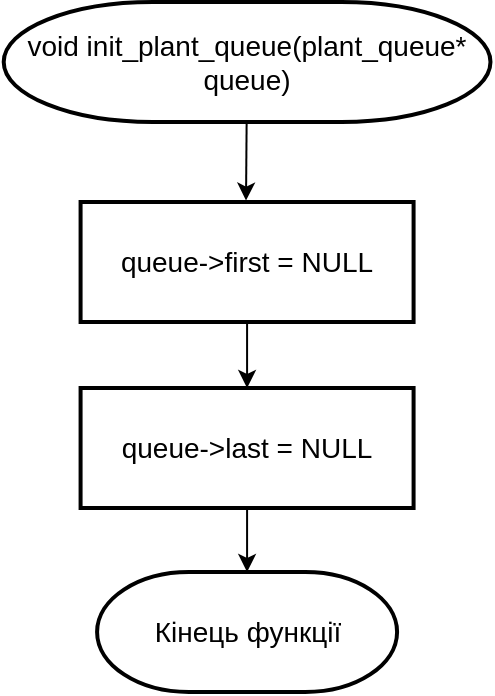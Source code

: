 <mxfile version="18.1.3" type="device" pages="16"><diagram id="NkqfhVf6GHm2xDlqJoRJ" name="Страница 14"><mxGraphModel dx="1930" dy="689" grid="1" gridSize="10" guides="1" tooltips="1" connect="1" arrows="1" fold="1" page="1" pageScale="1" pageWidth="827" pageHeight="1169" math="0" shadow="0"><root><mxCell id="0"/><mxCell id="1" parent="0"/><mxCell id="bQWHxf7WXYcENuUag2pj-1" value="" style="edgeStyle=none;html=1;" edge="1" parent="1" source="bQWHxf7WXYcENuUag2pj-2"><mxGeometry relative="1" as="geometry"><mxPoint x="-448.99" y="109.308" as="targetPoint"/></mxGeometry></mxCell><mxCell id="bQWHxf7WXYcENuUag2pj-2" value="&lt;font style=&quot;font-size: 14px&quot;&gt;void init_plant_queue(plant_queue* queue)&lt;/font&gt;" style="strokeWidth=2;html=1;shape=mxgraph.flowchart.terminator;whiteSpace=wrap;" vertex="1" parent="1"><mxGeometry x="-570.15" y="10" width="243.39" height="60" as="geometry"/></mxCell><mxCell id="bQWHxf7WXYcENuUag2pj-3" value="" style="edgeStyle=none;html=1;" edge="1" parent="1" source="bQWHxf7WXYcENuUag2pj-4" target="bQWHxf7WXYcENuUag2pj-5"><mxGeometry relative="1" as="geometry"/></mxCell><mxCell id="bQWHxf7WXYcENuUag2pj-4" value="&lt;div&gt;&lt;span style=&quot;font-size: 14px;&quot;&gt;queue-&amp;gt;last = NULL&lt;/span&gt;&lt;br&gt;&lt;/div&gt;" style="whiteSpace=wrap;html=1;strokeWidth=2;align=center;" vertex="1" parent="1"><mxGeometry x="-531.71" y="203" width="166.5" height="60" as="geometry"/></mxCell><mxCell id="bQWHxf7WXYcENuUag2pj-5" value="&lt;font style=&quot;font-size: 14px&quot;&gt;Кінець функції&lt;/font&gt;" style="strokeWidth=2;html=1;shape=mxgraph.flowchart.terminator;whiteSpace=wrap;" vertex="1" parent="1"><mxGeometry x="-523.46" y="295" width="150" height="60" as="geometry"/></mxCell><mxCell id="bQWHxf7WXYcENuUag2pj-13" value="" style="edgeStyle=none;html=1;" edge="1" parent="1" source="bQWHxf7WXYcENuUag2pj-14" target="bQWHxf7WXYcENuUag2pj-4"><mxGeometry relative="1" as="geometry"/></mxCell><mxCell id="bQWHxf7WXYcENuUag2pj-14" value="&lt;div&gt;&lt;span style=&quot;font-size: 14px;&quot;&gt;queue-&amp;gt;first = NULL&lt;/span&gt;&lt;/div&gt;" style="whiteSpace=wrap;html=1;strokeWidth=2;align=center;" vertex="1" parent="1"><mxGeometry x="-531.71" y="110" width="166.5" height="60" as="geometry"/></mxCell></root></mxGraphModel></diagram><diagram id="C5RBs43oDa-KdzZeNtuy" name="Page-1"><mxGraphModel dx="1930" dy="689" grid="1" gridSize="10" guides="1" tooltips="1" connect="1" arrows="1" fold="1" page="1" pageScale="1" pageWidth="827" pageHeight="1169" math="0" shadow="0"><root><mxCell id="WIyWlLk6GJQsqaUBKTNV-0"/><mxCell id="WIyWlLk6GJQsqaUBKTNV-1" parent="WIyWlLk6GJQsqaUBKTNV-0"/><mxCell id="0" value="" style="edgeStyle=none;html=1;" parent="WIyWlLk6GJQsqaUBKTNV-1" source="hfvhWSDFtPX4NsBE54---0" target="15RK_uAQh7a-g80eBARE-1" edge="1"><mxGeometry relative="1" as="geometry"/></mxCell><mxCell id="hfvhWSDFtPX4NsBE54---0" value="&lt;font style=&quot;font-size: 14px&quot;&gt;void add_plant_queue(plant_queue* queue, plant* new_plant)&lt;/font&gt;" style="strokeWidth=2;html=1;shape=mxgraph.flowchart.terminator;whiteSpace=wrap;" parent="WIyWlLk6GJQsqaUBKTNV-1" vertex="1"><mxGeometry x="-570.15" y="10" width="243.39" height="60" as="geometry"/></mxCell><mxCell id="2" value="" style="edgeStyle=none;html=1;" parent="WIyWlLk6GJQsqaUBKTNV-1" source="hXDG-T_pH44iDQWwBzUL-0" target="J5FiL4X_LNF0ZRqiRa-8-22" edge="1"><mxGeometry relative="1" as="geometry"/></mxCell><mxCell id="hXDG-T_pH44iDQWwBzUL-0" value="&lt;div&gt;&lt;span style=&quot;font-size: 14px&quot;&gt;new_plant-&amp;gt;next = NULL&lt;/span&gt;&lt;br&gt;&lt;/div&gt;" style="whiteSpace=wrap;html=1;strokeWidth=2;align=center;" parent="WIyWlLk6GJQsqaUBKTNV-1" vertex="1"><mxGeometry x="-529" y="432" width="166.5" height="60" as="geometry"/></mxCell><mxCell id="J5FiL4X_LNF0ZRqiRa-8-22" value="&lt;font style=&quot;font-size: 14px&quot;&gt;Кінець функції&lt;/font&gt;" style="strokeWidth=2;html=1;shape=mxgraph.flowchart.terminator;whiteSpace=wrap;" parent="WIyWlLk6GJQsqaUBKTNV-1" vertex="1"><mxGeometry x="-520.75" y="524" width="150" height="60" as="geometry"/></mxCell><mxCell id="0i40GoAuQWVIO9s6rp5Q-3" style="edgeStyle=orthogonalEdgeStyle;rounded=0;orthogonalLoop=1;jettySize=auto;html=1;entryX=0.5;entryY=0;entryDx=0;entryDy=0;" edge="1" parent="WIyWlLk6GJQsqaUBKTNV-1" source="15RK_uAQh7a-g80eBARE-1" target="15RK_uAQh7a-g80eBARE-3"><mxGeometry relative="1" as="geometry"><mxPoint x="-310" y="200" as="targetPoint"/><Array as="points"><mxPoint x="-321" y="170"/></Array></mxGeometry></mxCell><mxCell id="0i40GoAuQWVIO9s6rp5Q-5" style="edgeStyle=orthogonalEdgeStyle;rounded=0;orthogonalLoop=1;jettySize=auto;html=1;entryX=0.5;entryY=0;entryDx=0;entryDy=0;" edge="1" parent="WIyWlLk6GJQsqaUBKTNV-1" source="15RK_uAQh7a-g80eBARE-1" target="15RK_uAQh7a-g80eBARE-4"><mxGeometry relative="1" as="geometry"><Array as="points"><mxPoint x="-570" y="170"/></Array></mxGeometry></mxCell><mxCell id="15RK_uAQh7a-g80eBARE-1" value="&lt;font style=&quot;font-size: 14px&quot;&gt;queue-&amp;gt;first == NULL&lt;/font&gt;" style="rhombus;whiteSpace=wrap;html=1;" parent="WIyWlLk6GJQsqaUBKTNV-1" vertex="1"><mxGeometry x="-539.17" y="109" width="179.44" height="120" as="geometry"/></mxCell><mxCell id="15RK_uAQh7a-g80eBARE-9" style="edgeStyle=orthogonalEdgeStyle;rounded=0;orthogonalLoop=1;jettySize=auto;html=1;entryX=1;entryY=0.5;entryDx=0;entryDy=0;" parent="WIyWlLk6GJQsqaUBKTNV-1" source="15RK_uAQh7a-g80eBARE-3" target="15RK_uAQh7a-g80eBARE-5" edge="1"><mxGeometry relative="1" as="geometry"/></mxCell><mxCell id="15RK_uAQh7a-g80eBARE-3" value="&lt;div&gt;&lt;span style=&quot;font-size: 14px&quot;&gt;queue-&amp;gt;first = new_plant&lt;/span&gt;&lt;br&gt;&lt;/div&gt;" style="whiteSpace=wrap;html=1;strokeWidth=2;align=center;" parent="WIyWlLk6GJQsqaUBKTNV-1" vertex="1"><mxGeometry x="-404.5" y="250" width="166.5" height="60" as="geometry"/></mxCell><mxCell id="15RK_uAQh7a-g80eBARE-12" style="edgeStyle=orthogonalEdgeStyle;rounded=0;orthogonalLoop=1;jettySize=auto;html=1;entryX=0;entryY=0.5;entryDx=0;entryDy=0;" parent="WIyWlLk6GJQsqaUBKTNV-1" source="15RK_uAQh7a-g80eBARE-4" target="15RK_uAQh7a-g80eBARE-5" edge="1"><mxGeometry relative="1" as="geometry"/></mxCell><mxCell id="15RK_uAQh7a-g80eBARE-4" value="&lt;div&gt;&lt;span style=&quot;font-size: 14px&quot;&gt;queue-&amp;gt;last-&amp;gt;next = new_plant&lt;/span&gt;&lt;br&gt;&lt;/div&gt;" style="whiteSpace=wrap;html=1;strokeWidth=2;align=center;" parent="WIyWlLk6GJQsqaUBKTNV-1" vertex="1"><mxGeometry x="-653.25" y="250" width="166.5" height="60" as="geometry"/></mxCell><mxCell id="1" value="" style="edgeStyle=none;html=1;" parent="WIyWlLk6GJQsqaUBKTNV-1" source="15RK_uAQh7a-g80eBARE-5" target="hXDG-T_pH44iDQWwBzUL-0" edge="1"><mxGeometry relative="1" as="geometry"/></mxCell><mxCell id="15RK_uAQh7a-g80eBARE-5" value="&lt;div&gt;&lt;span style=&quot;font-size: 14px&quot;&gt;queue-&amp;gt;last = new_plant&lt;/span&gt;&lt;br&gt;&lt;/div&gt;" style="whiteSpace=wrap;html=1;strokeWidth=2;align=center;" parent="WIyWlLk6GJQsqaUBKTNV-1" vertex="1"><mxGeometry x="-529" y="339" width="166.5" height="60" as="geometry"/></mxCell><mxCell id="15RK_uAQh7a-g80eBARE-13" value="Да" style="text;html=1;strokeColor=none;fillColor=none;align=center;verticalAlign=middle;whiteSpace=wrap;rounded=0;" parent="WIyWlLk6GJQsqaUBKTNV-1" vertex="1"><mxGeometry x="-359.73" y="149" width="40" height="20" as="geometry"/></mxCell><mxCell id="15RK_uAQh7a-g80eBARE-14" value="Нет" style="text;html=1;strokeColor=none;fillColor=none;align=center;verticalAlign=middle;whiteSpace=wrap;rounded=0;" parent="WIyWlLk6GJQsqaUBKTNV-1" vertex="1"><mxGeometry x="-579.17" y="149" width="40" height="20" as="geometry"/></mxCell></root></mxGraphModel></diagram><diagram id="c072easTnqazhzo7tHmp" name="Страница 15"><mxGraphModel dx="1930" dy="689" grid="1" gridSize="10" guides="1" tooltips="1" connect="1" arrows="1" fold="1" page="1" pageScale="1" pageWidth="827" pageHeight="1169" math="0" shadow="0"><root><mxCell id="0"/><mxCell id="1" parent="0"/><mxCell id="ptUFad9eB8j5_Lyo_CmV-10" value="" style="edgeStyle=orthogonalEdgeStyle;rounded=0;orthogonalLoop=1;jettySize=auto;html=1;" edge="1" parent="1" source="ptUFad9eB8j5_Lyo_CmV-2" target="ptUFad9eB8j5_Lyo_CmV-8"><mxGeometry relative="1" as="geometry"/></mxCell><mxCell id="ptUFad9eB8j5_Lyo_CmV-2" value="&lt;font style=&quot;font-size: 14px&quot;&gt;void add_plant(plant_queue* queue)&lt;/font&gt;" style="strokeWidth=2;html=1;shape=mxgraph.flowchart.terminator;whiteSpace=wrap;" vertex="1" parent="1"><mxGeometry x="-520" y="30" width="243.39" height="60" as="geometry"/></mxCell><mxCell id="ptUFad9eB8j5_Lyo_CmV-5" value="" style="edgeStyle=orthogonalEdgeStyle;rounded=0;orthogonalLoop=1;jettySize=auto;html=1;" edge="1" parent="1" source="ptUFad9eB8j5_Lyo_CmV-6" target="ptUFad9eB8j5_Lyo_CmV-7"><mxGeometry relative="1" as="geometry"/></mxCell><mxCell id="ptUFad9eB8j5_Lyo_CmV-6" value="&lt;font style=&quot;font-size: 14px&quot;&gt;add_plant_queue(queue, new_plant)&lt;/font&gt;" style="shape=process;whiteSpace=wrap;html=1;backgroundOutline=1;fillColor=#FFFFFF;" vertex="1" parent="1"><mxGeometry x="-498.58" y="320" width="200.54" height="67.5" as="geometry"/></mxCell><mxCell id="ptUFad9eB8j5_Lyo_CmV-7" value="&lt;font style=&quot;font-size: 14px&quot;&gt;Кінець функції&lt;/font&gt;" style="strokeWidth=2;html=1;shape=mxgraph.flowchart.terminator;whiteSpace=wrap;" vertex="1" parent="1"><mxGeometry x="-473.31" y="420" width="150" height="60" as="geometry"/></mxCell><mxCell id="ptUFad9eB8j5_Lyo_CmV-11" value="" style="edgeStyle=orthogonalEdgeStyle;rounded=0;orthogonalLoop=1;jettySize=auto;html=1;" edge="1" parent="1" source="ptUFad9eB8j5_Lyo_CmV-8" target="ptUFad9eB8j5_Lyo_CmV-9"><mxGeometry relative="1" as="geometry"/></mxCell><mxCell id="ptUFad9eB8j5_Lyo_CmV-8" value="&lt;span style=&quot;font-size: 14px;&quot;&gt;plant*new_plant = create_plant()&lt;/span&gt;" style="shape=process;whiteSpace=wrap;html=1;backgroundOutline=1;fillColor=#FFFFFF;" vertex="1" parent="1"><mxGeometry x="-498.58" y="120" width="200.54" height="67.5" as="geometry"/></mxCell><mxCell id="ptUFad9eB8j5_Lyo_CmV-12" value="" style="edgeStyle=orthogonalEdgeStyle;rounded=0;orthogonalLoop=1;jettySize=auto;html=1;" edge="1" parent="1" source="ptUFad9eB8j5_Lyo_CmV-9" target="ptUFad9eB8j5_Lyo_CmV-6"><mxGeometry relative="1" as="geometry"/></mxCell><mxCell id="ptUFad9eB8j5_Lyo_CmV-9" value="&lt;span style=&quot;font-size: 14px;&quot;&gt;fill_plant(new_plant)&lt;/span&gt;" style="shape=process;whiteSpace=wrap;html=1;backgroundOutline=1;fillColor=#FFFFFF;" vertex="1" parent="1"><mxGeometry x="-498.58" y="220" width="200.54" height="67.5" as="geometry"/></mxCell></root></mxGraphModel></diagram><diagram id="xBf7JbqGEZ0wNMZ4RmQa" name="Страница 2"><mxGraphModel dx="1930" dy="689" grid="1" gridSize="10" guides="1" tooltips="1" connect="1" arrows="1" fold="1" page="1" pageScale="1" pageWidth="827" pageHeight="1169" math="0" shadow="0"><root><mxCell id="uvoFEFXxZo_L9GcOEeIZ-0"/><mxCell id="uvoFEFXxZo_L9GcOEeIZ-1" parent="uvoFEFXxZo_L9GcOEeIZ-0"/><mxCell id="mQNWz-rKOPM0bBe7x2ic-18" value="" style="edgeStyle=orthogonalEdgeStyle;rounded=0;orthogonalLoop=1;jettySize=auto;html=1;" parent="uvoFEFXxZo_L9GcOEeIZ-1" source="mQNWz-rKOPM0bBe7x2ic-1" target="mQNWz-rKOPM0bBe7x2ic-7" edge="1"><mxGeometry relative="1" as="geometry"/></mxCell><mxCell id="mQNWz-rKOPM0bBe7x2ic-1" value="&lt;font style=&quot;font-size: 14px&quot;&gt;int delete_plant_queue(plant_queue* queue)&lt;/font&gt;" style="strokeWidth=2;html=1;shape=mxgraph.flowchart.terminator;whiteSpace=wrap;" parent="uvoFEFXxZo_L9GcOEeIZ-1" vertex="1"><mxGeometry x="-530" y="20" width="243.39" height="60" as="geometry"/></mxCell><mxCell id="mQNWz-rKOPM0bBe7x2ic-4" value="&lt;font style=&quot;font-size: 14px&quot;&gt;Кінець функції&lt;/font&gt;" style="strokeWidth=2;html=1;shape=mxgraph.flowchart.terminator;whiteSpace=wrap;" parent="uvoFEFXxZo_L9GcOEeIZ-1" vertex="1"><mxGeometry x="-484.31" y="371" width="150" height="60" as="geometry"/></mxCell><mxCell id="tLqTYg58_IBFK_nxEntE-0" value="" style="edgeStyle=none;html=1;" parent="uvoFEFXxZo_L9GcOEeIZ-1" source="mQNWz-rKOPM0bBe7x2ic-7" target="mQNWz-rKOPM0bBe7x2ic-11" edge="1"><mxGeometry relative="1" as="geometry"/></mxCell><mxCell id="vIsvjO72M-Io0mblA3I9-0" style="edgeStyle=orthogonalEdgeStyle;rounded=0;orthogonalLoop=1;jettySize=auto;html=1;entryX=1;entryY=0.5;entryDx=0;entryDy=0;entryPerimeter=0;" edge="1" parent="uvoFEFXxZo_L9GcOEeIZ-1" source="mQNWz-rKOPM0bBe7x2ic-7" target="mQNWz-rKOPM0bBe7x2ic-4"><mxGeometry relative="1" as="geometry"><Array as="points"><mxPoint x="-280" y="170"/><mxPoint x="-280" y="400"/></Array></mxGeometry></mxCell><mxCell id="mQNWz-rKOPM0bBe7x2ic-7" value="&lt;font style=&quot;font-size: 14px&quot;&gt;queue-&amp;gt;first == NULL&lt;/font&gt;" style="rhombus;whiteSpace=wrap;html=1;" parent="uvoFEFXxZo_L9GcOEeIZ-1" vertex="1"><mxGeometry x="-498.03" y="110" width="179.44" height="120" as="geometry"/></mxCell><mxCell id="vIsvjO72M-Io0mblA3I9-2" value="" style="edgeStyle=orthogonalEdgeStyle;rounded=0;orthogonalLoop=1;jettySize=auto;html=1;" edge="1" parent="uvoFEFXxZo_L9GcOEeIZ-1" source="mQNWz-rKOPM0bBe7x2ic-11" target="mQNWz-rKOPM0bBe7x2ic-4"><mxGeometry relative="1" as="geometry"/></mxCell><mxCell id="mQNWz-rKOPM0bBe7x2ic-11" value="&lt;div&gt;&lt;span style=&quot;font-size: 14px&quot;&gt;plant* first = queue-&amp;gt;first;&lt;/span&gt;&lt;/div&gt;&lt;div&gt;&lt;span style=&quot;font-size: 14px&quot;&gt;queue-&amp;gt;first=queue-&amp;gt;first-&amp;gt;next;&lt;/span&gt;&lt;/div&gt;&lt;div&gt;&lt;span style=&quot;font-size: 14px&quot;&gt;free(first)&lt;/span&gt;&lt;br&gt;&lt;/div&gt;" style="whiteSpace=wrap;html=1;strokeWidth=2;align=center;" parent="uvoFEFXxZo_L9GcOEeIZ-1" vertex="1"><mxGeometry x="-523.35" y="269" width="226.5" height="70" as="geometry"/></mxCell><mxCell id="mQNWz-rKOPM0bBe7x2ic-14" value="Да" style="text;html=1;strokeColor=none;fillColor=none;align=center;verticalAlign=middle;whiteSpace=wrap;rounded=0;" parent="uvoFEFXxZo_L9GcOEeIZ-1" vertex="1"><mxGeometry x="-318.59" y="150" width="40" height="20" as="geometry"/></mxCell><mxCell id="mQNWz-rKOPM0bBe7x2ic-15" value="Нет" style="text;html=1;strokeColor=none;fillColor=none;align=center;verticalAlign=middle;whiteSpace=wrap;rounded=0;" parent="uvoFEFXxZo_L9GcOEeIZ-1" vertex="1"><mxGeometry x="-449.85" y="240" width="40" height="20" as="geometry"/></mxCell></root></mxGraphModel></diagram><diagram id="vw3-Ag2PgrETdoktPnuB" name="Страница 4"><mxGraphModel dx="1930" dy="689" grid="1" gridSize="10" guides="1" tooltips="1" connect="1" arrows="1" fold="1" page="1" pageScale="1" pageWidth="827" pageHeight="1169" math="0" shadow="0"><root><mxCell id="0"/><mxCell id="1" parent="0"/><mxCell id="23g9bd1Kwei0fsn2d4tZ-2" value="" style="edgeStyle=orthogonalEdgeStyle;rounded=0;orthogonalLoop=1;jettySize=auto;html=1;" edge="1" parent="1" source="KpMKlnXj9B1lNgOwRNJ6-1" target="23g9bd1Kwei0fsn2d4tZ-1"><mxGeometry relative="1" as="geometry"/></mxCell><mxCell id="KpMKlnXj9B1lNgOwRNJ6-1" value="&lt;font style=&quot;font-size: 14px&quot;&gt;int edit_plant_in_queue(plant_queue* queue)&lt;/font&gt;" style="strokeWidth=2;html=1;shape=mxgraph.flowchart.terminator;whiteSpace=wrap;" parent="1" vertex="1"><mxGeometry x="-640" y="37" width="243.39" height="60" as="geometry"/></mxCell><mxCell id="r_y64a2CbSqwKDkg5Mmy-20" value="" style="edgeStyle=orthogonalEdgeStyle;rounded=0;orthogonalLoop=1;jettySize=auto;html=1;" parent="1" source="KpMKlnXj9B1lNgOwRNJ6-2" target="fuhnqBNoB4drWdafxUJT-2" edge="1"><mxGeometry relative="1" as="geometry"/></mxCell><mxCell id="KpMKlnXj9B1lNgOwRNJ6-2" value="&lt;span style=&quot;font-size: 14px;&quot;&gt;plant* cur_plant = queue-&amp;gt;first&lt;/span&gt;" style="whiteSpace=wrap;html=1;strokeWidth=2;align=center;" parent="1" vertex="1"><mxGeometry x="-622.53" y="230" width="208.46" height="60" as="geometry"/></mxCell><mxCell id="r_y64a2CbSqwKDkg5Mmy-7" style="edgeStyle=orthogonalEdgeStyle;rounded=0;orthogonalLoop=1;jettySize=auto;html=1;entryX=0.5;entryY=0;entryDx=0;entryDy=0;" parent="1" source="fuhnqBNoB4drWdafxUJT-2" target="r_y64a2CbSqwKDkg5Mmy-6" edge="1"><mxGeometry relative="1" as="geometry"><Array as="points"><mxPoint x="-518" y="570"/></Array></mxGeometry></mxCell><mxCell id="r_y64a2CbSqwKDkg5Mmy-12" style="edgeStyle=orthogonalEdgeStyle;rounded=0;orthogonalLoop=1;jettySize=auto;html=1;" parent="1" source="fuhnqBNoB4drWdafxUJT-2" target="fuhnqBNoB4drWdafxUJT-3" edge="1"><mxGeometry relative="1" as="geometry"><Array as="points"><mxPoint x="-338" y="380"/></Array></mxGeometry></mxCell><mxCell id="fuhnqBNoB4drWdafxUJT-2" value="&lt;font style=&quot;font-size: 14px&quot;&gt;cur_plant != NULL&lt;/font&gt;" style="rhombus;whiteSpace=wrap;html=1;" parent="1" vertex="1"><mxGeometry x="-608.03" y="320" width="179.44" height="120" as="geometry"/></mxCell><mxCell id="r_y64a2CbSqwKDkg5Mmy-13" value="" style="edgeStyle=orthogonalEdgeStyle;rounded=0;orthogonalLoop=1;jettySize=auto;html=1;" parent="1" source="fuhnqBNoB4drWdafxUJT-3" target="r_y64a2CbSqwKDkg5Mmy-1" edge="1"><mxGeometry relative="1" as="geometry"/></mxCell><mxCell id="r_y64a2CbSqwKDkg5Mmy-19" style="edgeStyle=orthogonalEdgeStyle;rounded=0;orthogonalLoop=1;jettySize=auto;html=1;entryX=0.25;entryY=0;entryDx=0;entryDy=0;" parent="1" source="fuhnqBNoB4drWdafxUJT-3" target="r_y64a2CbSqwKDkg5Mmy-5" edge="1"><mxGeometry relative="1" as="geometry"/></mxCell><mxCell id="fuhnqBNoB4drWdafxUJT-3" value="&lt;font style=&quot;font-size: 14px&quot;&gt;&lt;br&gt;cur_plant-&amp;gt;inventory_number == inventory_number&lt;/font&gt;" style="rhombus;whiteSpace=wrap;html=1;" parent="1" vertex="1"><mxGeometry x="-440" y="420" width="204.23" height="120" as="geometry"/></mxCell><mxCell id="23g9bd1Kwei0fsn2d4tZ-5" value="" style="edgeStyle=orthogonalEdgeStyle;rounded=0;orthogonalLoop=1;jettySize=auto;html=1;" edge="1" parent="1" source="r_y64a2CbSqwKDkg5Mmy-1" target="23g9bd1Kwei0fsn2d4tZ-4"><mxGeometry relative="1" as="geometry"/></mxCell><mxCell id="r_y64a2CbSqwKDkg5Mmy-1" value="&lt;span style=&quot;font-size: 14px;&quot;&gt;Otput found inventory_number&lt;/span&gt;" style="shape=parallelogram;perimeter=parallelogramPerimeter;whiteSpace=wrap;html=1;fixedSize=1;" parent="1" vertex="1"><mxGeometry x="-432.89" y="570" width="190" height="70" as="geometry"/></mxCell><mxCell id="r_y64a2CbSqwKDkg5Mmy-17" style="edgeStyle=orthogonalEdgeStyle;rounded=0;orthogonalLoop=1;jettySize=auto;html=1;" parent="1" source="r_y64a2CbSqwKDkg5Mmy-5" edge="1"><mxGeometry relative="1" as="geometry"><mxPoint x="-520" y="300" as="targetPoint"/><Array as="points"><mxPoint x="-160" y="300"/><mxPoint x="-490" y="300"/></Array></mxGeometry></mxCell><mxCell id="r_y64a2CbSqwKDkg5Mmy-5" value="&lt;span style=&quot;font-size: 14px;&quot;&gt;cur_plant = &lt;br&gt;cur_plant-&amp;gt;next&lt;/span&gt;" style="whiteSpace=wrap;html=1;strokeWidth=2;align=center;" parent="1" vertex="1"><mxGeometry x="-233.65" y="571" width="137.65" height="60" as="geometry"/></mxCell><mxCell id="r_y64a2CbSqwKDkg5Mmy-10" style="edgeStyle=orthogonalEdgeStyle;rounded=0;orthogonalLoop=1;jettySize=auto;html=1;entryX=0;entryY=0.5;entryDx=0;entryDy=0;entryPerimeter=0;" parent="1" source="r_y64a2CbSqwKDkg5Mmy-6" target="r_y64a2CbSqwKDkg5Mmy-9" edge="1"><mxGeometry relative="1" as="geometry"><Array as="points"><mxPoint x="-520" y="800"/><mxPoint x="-418" y="800"/></Array></mxGeometry></mxCell><mxCell id="r_y64a2CbSqwKDkg5Mmy-6" value="&lt;span style=&quot;font-size: 14px;&quot;&gt;Otput not found inventory_number&lt;/span&gt;" style="shape=parallelogram;perimeter=parallelogramPerimeter;whiteSpace=wrap;html=1;fixedSize=1;" parent="1" vertex="1"><mxGeometry x="-613.3" y="570" width="190" height="70" as="geometry"/></mxCell><mxCell id="r_y64a2CbSqwKDkg5Mmy-9" value="&lt;font style=&quot;font-size: 14px&quot;&gt;Кінець функції&lt;/font&gt;" style="strokeWidth=2;html=1;shape=mxgraph.flowchart.terminator;whiteSpace=wrap;" parent="1" vertex="1"><mxGeometry x="-414.03" y="770" width="150" height="60" as="geometry"/></mxCell><mxCell id="rP8UHG-J00pKYIKtZyCi-1" value="Нет" style="text;html=1;strokeColor=none;fillColor=none;align=center;verticalAlign=middle;whiteSpace=wrap;rounded=0;" parent="1" vertex="1"><mxGeometry x="-560" y="440" width="40" height="20" as="geometry"/></mxCell><mxCell id="rP8UHG-J00pKYIKtZyCi-2" value="Нет" style="text;html=1;strokeColor=none;fillColor=none;align=center;verticalAlign=middle;whiteSpace=wrap;rounded=0;" parent="1" vertex="1"><mxGeometry x="-233.65" y="460" width="40" height="20" as="geometry"/></mxCell><mxCell id="g2SygBjiWSlmFEOwpoka-1" value="Да" style="text;html=1;strokeColor=none;fillColor=none;align=center;verticalAlign=middle;whiteSpace=wrap;rounded=0;" parent="1" vertex="1"><mxGeometry x="-414.07" y="360" width="40" height="20" as="geometry"/></mxCell><mxCell id="g2SygBjiWSlmFEOwpoka-2" value="Да" style="text;html=1;strokeColor=none;fillColor=none;align=center;verticalAlign=middle;whiteSpace=wrap;rounded=0;" parent="1" vertex="1"><mxGeometry x="-374.07" y="540" width="40" height="20" as="geometry"/></mxCell><mxCell id="23g9bd1Kwei0fsn2d4tZ-3" value="" style="edgeStyle=orthogonalEdgeStyle;rounded=0;orthogonalLoop=1;jettySize=auto;html=1;" edge="1" parent="1" source="23g9bd1Kwei0fsn2d4tZ-1" target="KpMKlnXj9B1lNgOwRNJ6-2"><mxGeometry relative="1" as="geometry"/></mxCell><mxCell id="23g9bd1Kwei0fsn2d4tZ-1" value="&lt;span style=&quot;font-size: 14px;&quot;&gt;inventory_number = get_num(&quot;...&quot;);&lt;/span&gt;" style="shape=process;whiteSpace=wrap;html=1;backgroundOutline=1;fillColor=#FFFFFF;" vertex="1" parent="1"><mxGeometry x="-618.57" y="127" width="200.54" height="67.5" as="geometry"/></mxCell><mxCell id="23g9bd1Kwei0fsn2d4tZ-6" value="" style="edgeStyle=orthogonalEdgeStyle;rounded=0;orthogonalLoop=1;jettySize=auto;html=1;" edge="1" parent="1" source="23g9bd1Kwei0fsn2d4tZ-4" target="r_y64a2CbSqwKDkg5Mmy-9"><mxGeometry relative="1" as="geometry"/></mxCell><mxCell id="23g9bd1Kwei0fsn2d4tZ-4" value="&lt;span style=&quot;font-size: 14px;&quot;&gt;print_plant(cur_plant);&lt;/span&gt;&lt;br style=&quot;font-size: 14px;&quot;&gt;&lt;span style=&quot;font-size: 14px;&quot;&gt;fill_plant(cur_plant)&lt;/span&gt;" style="shape=process;whiteSpace=wrap;html=1;backgroundOutline=1;fillColor=#FFFFFF;" vertex="1" parent="1"><mxGeometry x="-439.0" y="674" width="200.54" height="67.5" as="geometry"/></mxCell></root></mxGraphModel></diagram><diagram id="yUMYvVugUQj9HjomgUnK" name="Страница 16"><mxGraphModel dx="1930" dy="689" grid="1" gridSize="10" guides="1" tooltips="1" connect="1" arrows="1" fold="1" page="1" pageScale="1" pageWidth="827" pageHeight="1169" math="0" shadow="0"><root><mxCell id="0"/><mxCell id="1" parent="0"/><mxCell id="OUHviPcY3zIdNtTYl2JO-1" value="" style="edgeStyle=none;html=1;" edge="1" parent="1" source="OUHviPcY3zIdNtTYl2JO-2"><mxGeometry relative="1" as="geometry"><mxPoint x="-448.99" y="109.308" as="targetPoint"/></mxGeometry></mxCell><mxCell id="OUHviPcY3zIdNtTYl2JO-2" value="&lt;font style=&quot;font-size: 14px&quot;&gt;void print_stroka&lt;br&gt;(unsigned num, plant* cur_plant)&lt;/font&gt;" style="strokeWidth=2;html=1;shape=mxgraph.flowchart.terminator;whiteSpace=wrap;" vertex="1" parent="1"><mxGeometry x="-570.15" y="10" width="243.39" height="60" as="geometry"/></mxCell><mxCell id="OUHviPcY3zIdNtTYl2JO-5" value="&lt;font style=&quot;font-size: 14px&quot;&gt;Кінець функції&lt;/font&gt;" style="strokeWidth=2;html=1;shape=mxgraph.flowchart.terminator;whiteSpace=wrap;" vertex="1" parent="1"><mxGeometry x="-523.46" y="220" width="150" height="60" as="geometry"/></mxCell><mxCell id="udjfMxyKzSrbaAfoLa-3-2" value="" style="edgeStyle=orthogonalEdgeStyle;rounded=0;orthogonalLoop=1;jettySize=auto;html=1;" edge="1" parent="1" source="udjfMxyKzSrbaAfoLa-3-1" target="OUHviPcY3zIdNtTYl2JO-5"><mxGeometry relative="1" as="geometry"/></mxCell><mxCell id="udjfMxyKzSrbaAfoLa-3-1" value="&lt;span style=&quot;font-size: 14px;&quot;&gt;num, cur_plant&lt;/span&gt;" style="shape=parallelogram;perimeter=parallelogramPerimeter;whiteSpace=wrap;html=1;fixedSize=1;" vertex="1" parent="1"><mxGeometry x="-543.46" y="110" width="190" height="70" as="geometry"/></mxCell></root></mxGraphModel></diagram><diagram id="CS8v5VCZgR7dPuVo9yTA" name="Страница 3"><mxGraphModel dx="1930" dy="689" grid="1" gridSize="10" guides="1" tooltips="1" connect="1" arrows="1" fold="1" page="1" pageScale="1" pageWidth="827" pageHeight="1169" math="0" shadow="0"><root><mxCell id="fKN8rJJxpklB0qG7v52o-0"/><mxCell id="fKN8rJJxpklB0qG7v52o-1" parent="fKN8rJJxpklB0qG7v52o-0"/><mxCell id="t-2fopGl3aZhgO3bEmtH-1" value="" style="edgeStyle=orthogonalEdgeStyle;rounded=0;orthogonalLoop=1;jettySize=auto;html=1;" parent="fKN8rJJxpklB0qG7v52o-1" source="gPFZ7jNdcf6pZno9QkTM-0" target="t-2fopGl3aZhgO3bEmtH-0" edge="1"><mxGeometry relative="1" as="geometry"/></mxCell><mxCell id="gPFZ7jNdcf6pZno9QkTM-0" value="&lt;font style=&quot;font-size: 14px&quot;&gt;void print_plant_queue(plant_queue* queue)&lt;/font&gt;" style="strokeWidth=2;html=1;shape=mxgraph.flowchart.terminator;whiteSpace=wrap;" parent="fKN8rJJxpklB0qG7v52o-1" vertex="1"><mxGeometry x="-570.15" y="10" width="243.39" height="60" as="geometry"/></mxCell><mxCell id="m80CuDo6V3zKmkEsgPNS-3" value="" style="edgeStyle=orthogonalEdgeStyle;rounded=0;orthogonalLoop=1;jettySize=auto;html=1;" parent="fKN8rJJxpklB0qG7v52o-1" source="t-2fopGl3aZhgO3bEmtH-0" target="-bIgcWqexclqorOIREtS-0" edge="1"><mxGeometry relative="1" as="geometry"/></mxCell><mxCell id="t-2fopGl3aZhgO3bEmtH-0" value="&lt;span style=&quot;font-size: 14px&quot;&gt;num = 0&lt;/span&gt;&lt;br&gt;&lt;span style=&quot;font-size: 14px&quot;&gt;plant* cur_plant = queue-&amp;gt;first&lt;/span&gt;" style="whiteSpace=wrap;html=1;strokeWidth=2;align=center;" parent="fKN8rJJxpklB0qG7v52o-1" vertex="1"><mxGeometry x="-548.46" y="109" width="200" height="60" as="geometry"/></mxCell><mxCell id="xeXlKLI9XziLpxWqHT1--1" style="edgeStyle=orthogonalEdgeStyle;rounded=0;orthogonalLoop=1;jettySize=auto;html=1;entryX=0.537;entryY=0.014;entryDx=0;entryDy=0;entryPerimeter=0;" parent="fKN8rJJxpklB0qG7v52o-1" source="-bIgcWqexclqorOIREtS-0" target="xeXlKLI9XziLpxWqHT1--0" edge="1"><mxGeometry relative="1" as="geometry"><Array as="points"><mxPoint x="-311" y="259"/></Array></mxGeometry></mxCell><mxCell id="m80CuDo6V3zKmkEsgPNS-2" style="edgeStyle=orthogonalEdgeStyle;rounded=0;orthogonalLoop=1;jettySize=auto;html=1;entryX=0.5;entryY=0;entryDx=0;entryDy=0;" parent="fKN8rJJxpklB0qG7v52o-1" source="-bIgcWqexclqorOIREtS-0" target="xeXlKLI9XziLpxWqHT1--2" edge="1"><mxGeometry relative="1" as="geometry"/></mxCell><mxCell id="-bIgcWqexclqorOIREtS-0" value="&lt;font style=&quot;font-size: 14px&quot;&gt;cur_plant == NULL&lt;/font&gt;" style="rhombus;whiteSpace=wrap;html=1;" parent="fKN8rJJxpklB0qG7v52o-1" vertex="1"><mxGeometry x="-546.92" y="199" width="196.92" height="120" as="geometry"/></mxCell><mxCell id="dUfNNIOn_wHbVXNOqIIP-5" style="edgeStyle=orthogonalEdgeStyle;rounded=0;orthogonalLoop=1;jettySize=auto;html=1;entryX=0.5;entryY=0;entryDx=0;entryDy=0;entryPerimeter=0;" edge="1" parent="fKN8rJJxpklB0qG7v52o-1" source="xeXlKLI9XziLpxWqHT1--0" target="m80CuDo6V3zKmkEsgPNS-0"><mxGeometry relative="1" as="geometry"><Array as="points"><mxPoint x="-285" y="470"/><mxPoint x="-285" y="470"/></Array></mxGeometry></mxCell><mxCell id="xeXlKLI9XziLpxWqHT1--0" value="&lt;font style=&quot;font-size: 14px&quot;&gt;&quot;Garden is empty&quot;&lt;/font&gt;" style="shape=parallelogram;perimeter=parallelogramPerimeter;whiteSpace=wrap;html=1;fixedSize=1;" parent="fKN8rJJxpklB0qG7v52o-1" vertex="1"><mxGeometry x="-413" y="309" width="190" height="70" as="geometry"/></mxCell><mxCell id="m80CuDo6V3zKmkEsgPNS-4" value="" style="edgeStyle=orthogonalEdgeStyle;rounded=0;orthogonalLoop=1;jettySize=auto;html=1;" parent="fKN8rJJxpklB0qG7v52o-1" source="xeXlKLI9XziLpxWqHT1--2" target="xeXlKLI9XziLpxWqHT1--3" edge="1"><mxGeometry relative="1" as="geometry"/></mxCell><mxCell id="xeXlKLI9XziLpxWqHT1--2" value="&lt;font style=&quot;font-size: 14px&quot;&gt;&quot;Plants in Garden&quot;&lt;br&gt;Print&amp;nbsp;table header&lt;br&gt;&lt;/font&gt;" style="shape=parallelogram;perimeter=parallelogramPerimeter;whiteSpace=wrap;html=1;fixedSize=1;" parent="fKN8rJJxpklB0qG7v52o-1" vertex="1"><mxGeometry x="-738.46" y="309" width="190" height="70" as="geometry"/></mxCell><mxCell id="m80CuDo6V3zKmkEsgPNS-5" style="edgeStyle=orthogonalEdgeStyle;rounded=0;orthogonalLoop=1;jettySize=auto;html=1;entryX=0;entryY=0.5;entryDx=0;entryDy=0;" parent="fKN8rJJxpklB0qG7v52o-1" source="xeXlKLI9XziLpxWqHT1--3" target="xeXlKLI9XziLpxWqHT1--4" edge="1"><mxGeometry relative="1" as="geometry"/></mxCell><mxCell id="CqSwSbP74FgV9amTBx3M-2" style="edgeStyle=orthogonalEdgeStyle;rounded=0;orthogonalLoop=1;jettySize=auto;html=1;entryX=0;entryY=0.5;entryDx=0;entryDy=0;entryPerimeter=0;" parent="fKN8rJJxpklB0qG7v52o-1" source="xeXlKLI9XziLpxWqHT1--3" target="m80CuDo6V3zKmkEsgPNS-0" edge="1"><mxGeometry relative="1" as="geometry"><Array as="points"><mxPoint x="-643" y="731"/></Array></mxGeometry></mxCell><mxCell id="xeXlKLI9XziLpxWqHT1--3" value="&lt;font style=&quot;font-size: 14px&quot;&gt;cur_plant != NULL&lt;/font&gt;" style="rhombus;whiteSpace=wrap;html=1;" parent="fKN8rJJxpklB0qG7v52o-1" vertex="1"><mxGeometry x="-736.92" y="419" width="186.92" height="100" as="geometry"/></mxCell><mxCell id="dUfNNIOn_wHbVXNOqIIP-2" value="" style="edgeStyle=orthogonalEdgeStyle;rounded=0;orthogonalLoop=1;jettySize=auto;html=1;" edge="1" parent="fKN8rJJxpklB0qG7v52o-1" source="xeXlKLI9XziLpxWqHT1--4" target="dUfNNIOn_wHbVXNOqIIP-0"><mxGeometry relative="1" as="geometry"/></mxCell><mxCell id="xeXlKLI9XziLpxWqHT1--4" value="&lt;span style=&quot;font-size: 14px&quot;&gt;++num&lt;/span&gt;" style="whiteSpace=wrap;html=1;strokeWidth=2;align=center;" parent="fKN8rJJxpklB0qG7v52o-1" vertex="1"><mxGeometry x="-520" y="439" width="200" height="60" as="geometry"/></mxCell><mxCell id="m80CuDo6V3zKmkEsgPNS-0" value="&lt;font style=&quot;font-size: 14px&quot;&gt;Кінець функції&lt;/font&gt;" style="strokeWidth=2;html=1;shape=mxgraph.flowchart.terminator;whiteSpace=wrap;" parent="fKN8rJJxpklB0qG7v52o-1" vertex="1"><mxGeometry x="-360.0" y="701" width="150" height="60" as="geometry"/></mxCell><mxCell id="emIAtfKaa-lbwckDPoGe-0" value="Нет" style="text;html=1;strokeColor=none;fillColor=none;align=center;verticalAlign=middle;whiteSpace=wrap;rounded=0;" parent="fKN8rJJxpklB0qG7v52o-1" vertex="1"><mxGeometry x="-593.74" y="239" width="40" height="20" as="geometry"/></mxCell><mxCell id="emIAtfKaa-lbwckDPoGe-1" value="Нет" style="text;html=1;strokeColor=none;fillColor=none;align=center;verticalAlign=middle;whiteSpace=wrap;rounded=0;" parent="fKN8rJJxpklB0qG7v52o-1" vertex="1"><mxGeometry x="-680" y="519" width="40" height="20" as="geometry"/></mxCell><mxCell id="emIAtfKaa-lbwckDPoGe-3" value="Да" style="text;html=1;strokeColor=none;fillColor=none;align=center;verticalAlign=middle;whiteSpace=wrap;rounded=0;" parent="fKN8rJJxpklB0qG7v52o-1" vertex="1"><mxGeometry x="-348.46" y="239" width="40" height="20" as="geometry"/></mxCell><mxCell id="emIAtfKaa-lbwckDPoGe-4" value="Да" style="text;html=1;strokeColor=none;fillColor=none;align=center;verticalAlign=middle;whiteSpace=wrap;rounded=0;" parent="fKN8rJJxpklB0qG7v52o-1" vertex="1"><mxGeometry x="-560" y="439" width="40" height="20" as="geometry"/></mxCell><mxCell id="dUfNNIOn_wHbVXNOqIIP-3" value="" style="edgeStyle=orthogonalEdgeStyle;rounded=0;orthogonalLoop=1;jettySize=auto;html=1;" edge="1" parent="fKN8rJJxpklB0qG7v52o-1" source="dUfNNIOn_wHbVXNOqIIP-0" target="dUfNNIOn_wHbVXNOqIIP-1"><mxGeometry relative="1" as="geometry"/></mxCell><mxCell id="dUfNNIOn_wHbVXNOqIIP-0" value="&lt;span style=&quot;font-size: 14px;&quot;&gt;print_plant(cur_plant);&lt;/span&gt;" style="shape=process;whiteSpace=wrap;html=1;backgroundOutline=1;fillColor=#FFFFFF;" vertex="1" parent="fKN8rJJxpklB0qG7v52o-1"><mxGeometry x="-520" y="529" width="200.54" height="67.5" as="geometry"/></mxCell><mxCell id="dUfNNIOn_wHbVXNOqIIP-4" style="edgeStyle=orthogonalEdgeStyle;rounded=0;orthogonalLoop=1;jettySize=auto;html=1;" edge="1" parent="fKN8rJJxpklB0qG7v52o-1" source="dUfNNIOn_wHbVXNOqIIP-1"><mxGeometry relative="1" as="geometry"><mxPoint x="-640" y="390" as="targetPoint"/><Array as="points"><mxPoint x="-300" y="655"/><mxPoint x="-300" y="390"/></Array></mxGeometry></mxCell><mxCell id="dUfNNIOn_wHbVXNOqIIP-1" value="&lt;span style=&quot;font-size: 14px&quot;&gt;cur_plant = cur_plant-&amp;gt;next&lt;/span&gt;" style="whiteSpace=wrap;html=1;strokeWidth=2;align=center;" vertex="1" parent="fKN8rJJxpklB0qG7v52o-1"><mxGeometry x="-520" y="625" width="200" height="60" as="geometry"/></mxCell></root></mxGraphModel></diagram><diagram id="Aqo-BdOAgePGfNQlc7wm" name="Страница 5"><mxGraphModel dx="1930" dy="689" grid="1" gridSize="10" guides="1" tooltips="1" connect="1" arrows="1" fold="1" page="1" pageScale="1" pageWidth="827" pageHeight="1169" math="0" shadow="0"><root><mxCell id="0"/><mxCell id="1" parent="0"/><mxCell id="NoUT6x1VHFoBGmsTqUhZ-1" value="" style="edgeStyle=orthogonalEdgeStyle;rounded=0;orthogonalLoop=1;jettySize=auto;html=1;" parent="1" source="NoUT6x1VHFoBGmsTqUhZ-2" target="NoUT6x1VHFoBGmsTqUhZ-4" edge="1"><mxGeometry relative="1" as="geometry"/></mxCell><mxCell id="NoUT6x1VHFoBGmsTqUhZ-2" value="&lt;font style=&quot;font-size: 14px&quot;&gt;void print_plants_same_type(plant_queue* queue)&lt;/font&gt;" style="strokeWidth=2;html=1;shape=mxgraph.flowchart.terminator;whiteSpace=wrap;" parent="1" vertex="1"><mxGeometry x="-570.15" y="10" width="243.39" height="60" as="geometry"/></mxCell><mxCell id="NoUT6x1VHFoBGmsTqUhZ-3" value="" style="edgeStyle=orthogonalEdgeStyle;rounded=0;orthogonalLoop=1;jettySize=auto;html=1;" parent="1" source="NoUT6x1VHFoBGmsTqUhZ-4" target="NoUT6x1VHFoBGmsTqUhZ-7" edge="1"><mxGeometry relative="1" as="geometry"/></mxCell><mxCell id="NoUT6x1VHFoBGmsTqUhZ-4" value="&lt;span style=&quot;font-size: 14px&quot;&gt;num = 0&lt;/span&gt;&lt;br&gt;&lt;span style=&quot;font-size: 14px&quot;&gt;plant* cur_plant = queue-&amp;gt;first&lt;/span&gt;" style="whiteSpace=wrap;html=1;strokeWidth=2;align=center;" parent="1" vertex="1"><mxGeometry x="-548.46" y="120" width="200" height="60" as="geometry"/></mxCell><mxCell id="NoUT6x1VHFoBGmsTqUhZ-5" style="edgeStyle=orthogonalEdgeStyle;rounded=0;orthogonalLoop=1;jettySize=auto;html=1;entryX=0.537;entryY=0.014;entryDx=0;entryDy=0;entryPerimeter=0;" parent="1" source="NoUT6x1VHFoBGmsTqUhZ-7" target="NoUT6x1VHFoBGmsTqUhZ-9" edge="1"><mxGeometry relative="1" as="geometry"/></mxCell><mxCell id="NoUT6x1VHFoBGmsTqUhZ-6" style="edgeStyle=orthogonalEdgeStyle;rounded=0;orthogonalLoop=1;jettySize=auto;html=1;entryX=0.5;entryY=0;entryDx=0;entryDy=0;" parent="1" source="NoUT6x1VHFoBGmsTqUhZ-7" target="NoUT6x1VHFoBGmsTqUhZ-11" edge="1"><mxGeometry relative="1" as="geometry"/></mxCell><mxCell id="NoUT6x1VHFoBGmsTqUhZ-7" value="&lt;font style=&quot;font-size: 14px&quot;&gt;cur_plant == NULL&lt;/font&gt;" style="rhombus;whiteSpace=wrap;html=1;" parent="1" vertex="1"><mxGeometry x="-538.18" y="210" width="179.44" height="120" as="geometry"/></mxCell><mxCell id="NoUT6x1VHFoBGmsTqUhZ-8" style="edgeStyle=orthogonalEdgeStyle;rounded=0;orthogonalLoop=1;jettySize=auto;html=1;entryX=0.5;entryY=0;entryDx=0;entryDy=0;entryPerimeter=0;" parent="1" source="NoUT6x1VHFoBGmsTqUhZ-9" target="NoUT6x1VHFoBGmsTqUhZ-17" edge="1"><mxGeometry relative="1" as="geometry"/></mxCell><mxCell id="NoUT6x1VHFoBGmsTqUhZ-9" value="&lt;font style=&quot;font-size: 14px&quot;&gt;&quot;No plants in Garden&quot;&lt;/font&gt;" style="shape=parallelogram;perimeter=parallelogramPerimeter;whiteSpace=wrap;html=1;fixedSize=1;" parent="1" vertex="1"><mxGeometry x="-348.46" y="320" width="190" height="70" as="geometry"/></mxCell><mxCell id="NoUT6x1VHFoBGmsTqUhZ-10" value="" style="edgeStyle=orthogonalEdgeStyle;rounded=0;orthogonalLoop=1;jettySize=auto;html=1;" parent="1" source="NoUT6x1VHFoBGmsTqUhZ-11" target="NoUT6x1VHFoBGmsTqUhZ-14" edge="1"><mxGeometry relative="1" as="geometry"/></mxCell><mxCell id="NoUT6x1VHFoBGmsTqUhZ-11" value="&lt;font style=&quot;font-size: 14px&quot;&gt;Output type&lt;/font&gt;" style="shape=parallelogram;perimeter=parallelogramPerimeter;whiteSpace=wrap;html=1;fixedSize=1;" parent="1" vertex="1"><mxGeometry x="-738.46" y="320" width="190" height="70" as="geometry"/></mxCell><mxCell id="RVBCtN_pxD_lceYFeUC_-3" value="" style="edgeStyle=orthogonalEdgeStyle;rounded=0;orthogonalLoop=1;jettySize=auto;html=1;" parent="1" source="NoUT6x1VHFoBGmsTqUhZ-14" target="RVBCtN_pxD_lceYFeUC_-1" edge="1"><mxGeometry relative="1" as="geometry"/></mxCell><mxCell id="AD-eGPiRYoWBkrNCz3d_-3" style="edgeStyle=orthogonalEdgeStyle;rounded=0;orthogonalLoop=1;jettySize=auto;html=1;entryX=0.5;entryY=1;entryDx=0;entryDy=0;entryPerimeter=0;" parent="1" source="NoUT6x1VHFoBGmsTqUhZ-14" target="NoUT6x1VHFoBGmsTqUhZ-17" edge="1"><mxGeometry relative="1" as="geometry"><Array as="points"><mxPoint x="-800" y="480"/><mxPoint x="-800" y="840"/><mxPoint x="-253" y="840"/></Array></mxGeometry></mxCell><mxCell id="NoUT6x1VHFoBGmsTqUhZ-14" value="&lt;font style=&quot;font-size: 14px&quot;&gt;cur_plant != NULL&lt;/font&gt;" style="rhombus;whiteSpace=wrap;html=1;" parent="1" vertex="1"><mxGeometry x="-733.18" y="420" width="179.44" height="120" as="geometry"/></mxCell><mxCell id="AD-eGPiRYoWBkrNCz3d_-2" style="edgeStyle=orthogonalEdgeStyle;rounded=0;orthogonalLoop=1;jettySize=auto;html=1;" parent="1" source="NoUT6x1VHFoBGmsTqUhZ-16" edge="1"><mxGeometry relative="1" as="geometry"><mxPoint x="-643.46" y="400" as="targetPoint"/><Array as="points"><mxPoint x="-490" y="750"/><mxPoint x="-490" y="400"/></Array></mxGeometry></mxCell><mxCell id="NoUT6x1VHFoBGmsTqUhZ-16" value="&lt;span style=&quot;font-size: 14px&quot;&gt;++num;&lt;/span&gt;&lt;br&gt;&lt;span style=&quot;font-size: 14px&quot;&gt;print_plant(cur_plant);&lt;/span&gt;&lt;span style=&quot;font-size: 14px&quot;&gt;&lt;br&gt;cur_plant = cur_plant-&amp;gt;next&lt;/span&gt;" style="whiteSpace=wrap;html=1;strokeWidth=2;align=center;" parent="1" vertex="1"><mxGeometry x="-743.46" y="720" width="200" height="60" as="geometry"/></mxCell><mxCell id="NoUT6x1VHFoBGmsTqUhZ-17" value="&lt;font style=&quot;font-size: 14px&quot;&gt;Кінець функції&lt;/font&gt;" style="strokeWidth=2;html=1;shape=mxgraph.flowchart.terminator;whiteSpace=wrap;" parent="1" vertex="1"><mxGeometry x="-327.76" y="560" width="150" height="60" as="geometry"/></mxCell><mxCell id="NoUT6x1VHFoBGmsTqUhZ-18" value="Нет" style="text;html=1;strokeColor=none;fillColor=none;align=center;verticalAlign=middle;whiteSpace=wrap;rounded=0;" parent="1" vertex="1"><mxGeometry x="-593.74" y="250" width="40" height="20" as="geometry"/></mxCell><mxCell id="NoUT6x1VHFoBGmsTqUhZ-19" value="Нет" style="text;html=1;strokeColor=none;fillColor=none;align=center;verticalAlign=middle;whiteSpace=wrap;rounded=0;" parent="1" vertex="1"><mxGeometry x="-778.46" y="440" width="40" height="20" as="geometry"/></mxCell><mxCell id="NoUT6x1VHFoBGmsTqUhZ-20" value="Да" style="text;html=1;strokeColor=none;fillColor=none;align=center;verticalAlign=middle;whiteSpace=wrap;rounded=0;" parent="1" vertex="1"><mxGeometry x="-348.46" y="250" width="40" height="20" as="geometry"/></mxCell><mxCell id="NoUT6x1VHFoBGmsTqUhZ-21" value="Да" style="text;html=1;strokeColor=none;fillColor=none;align=center;verticalAlign=middle;whiteSpace=wrap;rounded=0;" parent="1" vertex="1"><mxGeometry x="-690" y="540" width="40" height="20" as="geometry"/></mxCell><mxCell id="AD-eGPiRYoWBkrNCz3d_-1" value="" style="edgeStyle=orthogonalEdgeStyle;rounded=0;orthogonalLoop=1;jettySize=auto;html=1;" parent="1" source="RVBCtN_pxD_lceYFeUC_-1" target="NoUT6x1VHFoBGmsTqUhZ-16" edge="1"><mxGeometry relative="1" as="geometry"/></mxCell><mxCell id="AD-eGPiRYoWBkrNCz3d_-4" style="edgeStyle=orthogonalEdgeStyle;rounded=0;orthogonalLoop=1;jettySize=auto;html=1;" parent="1" source="RVBCtN_pxD_lceYFeUC_-1" edge="1"><mxGeometry relative="1" as="geometry"><mxPoint x="-800" y="625" as="targetPoint"/></mxGeometry></mxCell><mxCell id="RVBCtN_pxD_lceYFeUC_-1" value="&lt;span style=&quot;font-size: 14px;&quot;&gt;stricmp(cur_plant-&amp;gt;type, type) == 0&lt;/span&gt;" style="rhombus;whiteSpace=wrap;html=1;" parent="1" vertex="1"><mxGeometry x="-741.59" y="570" width="196.26" height="110" as="geometry"/></mxCell><mxCell id="RVBCtN_pxD_lceYFeUC_-7" value="Да" style="text;html=1;strokeColor=none;fillColor=none;align=center;verticalAlign=middle;whiteSpace=wrap;rounded=0;" parent="1" vertex="1"><mxGeometry x="-633.74" y="680" width="40" height="20" as="geometry"/></mxCell><mxCell id="RVBCtN_pxD_lceYFeUC_-12" value="Нет" style="text;html=1;strokeColor=none;fillColor=none;align=center;verticalAlign=middle;whiteSpace=wrap;rounded=0;" parent="1" vertex="1"><mxGeometry x="-778.46" y="600" width="40" height="20" as="geometry"/></mxCell></root></mxGraphModel></diagram><diagram id="q7jBDlYnkXZJYrJZMIKD" name="Страница 6"><mxGraphModel dx="1930" dy="689" grid="1" gridSize="10" guides="1" tooltips="1" connect="1" arrows="1" fold="1" page="1" pageScale="1" pageWidth="827" pageHeight="1169" math="0" shadow="0"><root><mxCell id="0"/><mxCell id="1" parent="0"/><mxCell id="X9aKHx--pf5xzScdxOL4-1" value="" style="edgeStyle=orthogonalEdgeStyle;rounded=0;orthogonalLoop=1;jettySize=auto;html=1;" parent="1" source="X9aKHx--pf5xzScdxOL4-2" target="X9aKHx--pf5xzScdxOL4-4" edge="1"><mxGeometry relative="1" as="geometry"/></mxCell><mxCell id="X9aKHx--pf5xzScdxOL4-2" value="&lt;font style=&quot;font-size: 14px&quot;&gt;void print_plants_same_gardener(plant_queue* queue)&lt;/font&gt;" style="strokeWidth=2;html=1;shape=mxgraph.flowchart.terminator;whiteSpace=wrap;" parent="1" vertex="1"><mxGeometry x="-588.53" y="10" width="280.15" height="60" as="geometry"/></mxCell><mxCell id="X9aKHx--pf5xzScdxOL4-3" value="" style="edgeStyle=orthogonalEdgeStyle;rounded=0;orthogonalLoop=1;jettySize=auto;html=1;" parent="1" source="X9aKHx--pf5xzScdxOL4-4" target="X9aKHx--pf5xzScdxOL4-7" edge="1"><mxGeometry relative="1" as="geometry"/></mxCell><mxCell id="X9aKHx--pf5xzScdxOL4-4" value="&lt;span style=&quot;font-size: 14px&quot;&gt;num = 0&lt;/span&gt;&lt;br&gt;&lt;span style=&quot;font-size: 14px&quot;&gt;plant* cur_plant = queue-&amp;gt;first&lt;/span&gt;" style="whiteSpace=wrap;html=1;strokeWidth=2;align=center;" parent="1" vertex="1"><mxGeometry x="-548.46" y="120" width="200" height="60" as="geometry"/></mxCell><mxCell id="X9aKHx--pf5xzScdxOL4-5" style="edgeStyle=orthogonalEdgeStyle;rounded=0;orthogonalLoop=1;jettySize=auto;html=1;entryX=0.537;entryY=0.014;entryDx=0;entryDy=0;entryPerimeter=0;" parent="1" source="X9aKHx--pf5xzScdxOL4-7" target="X9aKHx--pf5xzScdxOL4-9" edge="1"><mxGeometry relative="1" as="geometry"/></mxCell><mxCell id="X9aKHx--pf5xzScdxOL4-6" style="edgeStyle=orthogonalEdgeStyle;rounded=0;orthogonalLoop=1;jettySize=auto;html=1;entryX=0.5;entryY=0;entryDx=0;entryDy=0;" parent="1" source="X9aKHx--pf5xzScdxOL4-7" target="X9aKHx--pf5xzScdxOL4-11" edge="1"><mxGeometry relative="1" as="geometry"/></mxCell><mxCell id="X9aKHx--pf5xzScdxOL4-7" value="&lt;font style=&quot;font-size: 14px&quot;&gt;cur_plant == NULL&lt;/font&gt;" style="rhombus;whiteSpace=wrap;html=1;" parent="1" vertex="1"><mxGeometry x="-538.18" y="210" width="179.44" height="120" as="geometry"/></mxCell><mxCell id="X9aKHx--pf5xzScdxOL4-8" style="edgeStyle=orthogonalEdgeStyle;rounded=0;orthogonalLoop=1;jettySize=auto;html=1;entryX=0.5;entryY=0;entryDx=0;entryDy=0;entryPerimeter=0;" parent="1" source="X9aKHx--pf5xzScdxOL4-9" target="X9aKHx--pf5xzScdxOL4-17" edge="1"><mxGeometry relative="1" as="geometry"/></mxCell><mxCell id="X9aKHx--pf5xzScdxOL4-9" value="&lt;font style=&quot;font-size: 14px&quot;&gt;&quot;Garden is empty&quot;&lt;/font&gt;" style="shape=parallelogram;perimeter=parallelogramPerimeter;whiteSpace=wrap;html=1;fixedSize=1;" parent="1" vertex="1"><mxGeometry x="-348.46" y="320" width="190" height="70" as="geometry"/></mxCell><mxCell id="X9aKHx--pf5xzScdxOL4-10" value="" style="edgeStyle=orthogonalEdgeStyle;rounded=0;orthogonalLoop=1;jettySize=auto;html=1;" parent="1" source="X9aKHx--pf5xzScdxOL4-11" target="X9aKHx--pf5xzScdxOL4-14" edge="1"><mxGeometry relative="1" as="geometry"/></mxCell><mxCell id="X9aKHx--pf5xzScdxOL4-11" value="&lt;font style=&quot;font-size: 14px&quot;&gt;Output gardener&lt;/font&gt;" style="shape=parallelogram;perimeter=parallelogramPerimeter;whiteSpace=wrap;html=1;fixedSize=1;" parent="1" vertex="1"><mxGeometry x="-738.46" y="320" width="190" height="70" as="geometry"/></mxCell><mxCell id="X9aKHx--pf5xzScdxOL4-12" value="" style="edgeStyle=orthogonalEdgeStyle;rounded=0;orthogonalLoop=1;jettySize=auto;html=1;" parent="1" source="X9aKHx--pf5xzScdxOL4-14" target="X9aKHx--pf5xzScdxOL4-24" edge="1"><mxGeometry relative="1" as="geometry"/></mxCell><mxCell id="uHiGEXlo4Np0WogREzzV-3" style="edgeStyle=orthogonalEdgeStyle;rounded=0;orthogonalLoop=1;jettySize=auto;html=1;entryX=0.5;entryY=1;entryDx=0;entryDy=0;entryPerimeter=0;" parent="1" source="X9aKHx--pf5xzScdxOL4-14" target="X9aKHx--pf5xzScdxOL4-17" edge="1"><mxGeometry relative="1" as="geometry"><Array as="points"><mxPoint x="-810" y="480"/><mxPoint x="-810" y="850"/><mxPoint x="-253" y="850"/></Array></mxGeometry></mxCell><mxCell id="X9aKHx--pf5xzScdxOL4-14" value="&lt;font style=&quot;font-size: 14px&quot;&gt;cur_plant != NULL&lt;/font&gt;" style="rhombus;whiteSpace=wrap;html=1;" parent="1" vertex="1"><mxGeometry x="-733.18" y="420" width="179.44" height="120" as="geometry"/></mxCell><mxCell id="uHiGEXlo4Np0WogREzzV-2" style="edgeStyle=orthogonalEdgeStyle;rounded=0;orthogonalLoop=1;jettySize=auto;html=1;" parent="1" source="X9aKHx--pf5xzScdxOL4-16" edge="1"><mxGeometry relative="1" as="geometry"><mxPoint x="-643.46" y="400" as="targetPoint"/><Array as="points"><mxPoint x="-500" y="760"/><mxPoint x="-500" y="400"/></Array></mxGeometry></mxCell><mxCell id="X9aKHx--pf5xzScdxOL4-16" value="&lt;span style=&quot;font-size: 14px&quot;&gt;++num;&lt;/span&gt;&lt;br&gt;&lt;span style=&quot;font-size: 14px&quot;&gt;print_plant(cur_plant);&lt;/span&gt;&lt;span style=&quot;font-size: 14px&quot;&gt;&lt;br&gt;cur_plant = cur_plant-&amp;gt;next&lt;/span&gt;" style="whiteSpace=wrap;html=1;strokeWidth=2;align=center;" parent="1" vertex="1"><mxGeometry x="-743.46" y="730" width="200" height="60" as="geometry"/></mxCell><mxCell id="X9aKHx--pf5xzScdxOL4-17" value="&lt;font style=&quot;font-size: 14px&quot;&gt;Кінець функції&lt;/font&gt;" style="strokeWidth=2;html=1;shape=mxgraph.flowchart.terminator;whiteSpace=wrap;" parent="1" vertex="1"><mxGeometry x="-327.76" y="560" width="150" height="60" as="geometry"/></mxCell><mxCell id="X9aKHx--pf5xzScdxOL4-18" value="Нет" style="text;html=1;strokeColor=none;fillColor=none;align=center;verticalAlign=middle;whiteSpace=wrap;rounded=0;" parent="1" vertex="1"><mxGeometry x="-593.74" y="250" width="40" height="20" as="geometry"/></mxCell><mxCell id="X9aKHx--pf5xzScdxOL4-19" value="Нет" style="text;html=1;strokeColor=none;fillColor=none;align=center;verticalAlign=middle;whiteSpace=wrap;rounded=0;" parent="1" vertex="1"><mxGeometry x="-778.46" y="440" width="40" height="20" as="geometry"/></mxCell><mxCell id="X9aKHx--pf5xzScdxOL4-20" value="Да" style="text;html=1;strokeColor=none;fillColor=none;align=center;verticalAlign=middle;whiteSpace=wrap;rounded=0;" parent="1" vertex="1"><mxGeometry x="-348.46" y="250" width="40" height="20" as="geometry"/></mxCell><mxCell id="X9aKHx--pf5xzScdxOL4-21" value="Да" style="text;html=1;strokeColor=none;fillColor=none;align=center;verticalAlign=middle;whiteSpace=wrap;rounded=0;" parent="1" vertex="1"><mxGeometry x="-690" y="540" width="40" height="20" as="geometry"/></mxCell><mxCell id="uHiGEXlo4Np0WogREzzV-1" value="" style="edgeStyle=orthogonalEdgeStyle;rounded=0;orthogonalLoop=1;jettySize=auto;html=1;" parent="1" source="X9aKHx--pf5xzScdxOL4-24" target="X9aKHx--pf5xzScdxOL4-16" edge="1"><mxGeometry relative="1" as="geometry"/></mxCell><mxCell id="uHiGEXlo4Np0WogREzzV-4" style="edgeStyle=orthogonalEdgeStyle;rounded=0;orthogonalLoop=1;jettySize=auto;html=1;" parent="1" source="X9aKHx--pf5xzScdxOL4-24" edge="1"><mxGeometry relative="1" as="geometry"><mxPoint x="-810" y="635" as="targetPoint"/></mxGeometry></mxCell><mxCell id="X9aKHx--pf5xzScdxOL4-24" value="&lt;span style=&quot;font-size: 14px;&quot;&gt;stricmp(cur_plant-&amp;gt;gardener, gardener) == 0&lt;/span&gt;" style="rhombus;whiteSpace=wrap;html=1;" parent="1" vertex="1"><mxGeometry x="-746.59" y="570" width="206.26" height="130" as="geometry"/></mxCell><mxCell id="X9aKHx--pf5xzScdxOL4-25" value="Да" style="text;html=1;strokeColor=none;fillColor=none;align=center;verticalAlign=middle;whiteSpace=wrap;rounded=0;" parent="1" vertex="1"><mxGeometry x="-628.53" y="700" width="40" height="20" as="geometry"/></mxCell><mxCell id="X9aKHx--pf5xzScdxOL4-26" value="Нет" style="text;html=1;strokeColor=none;fillColor=none;align=center;verticalAlign=middle;whiteSpace=wrap;rounded=0;" parent="1" vertex="1"><mxGeometry x="-786.59" y="610" width="40" height="20" as="geometry"/></mxCell></root></mxGraphModel></diagram><diagram id="duxENXVA4ZUQ75z77plE" name="Страница 7"><mxGraphModel dx="2757" dy="689" grid="1" gridSize="10" guides="1" tooltips="1" connect="1" arrows="1" fold="1" page="1" pageScale="1" pageWidth="827" pageHeight="1169" math="0" shadow="0"><root><mxCell id="0"/><mxCell id="1" parent="0"/><mxCell id="kvGhTwr3gKrnloNwjVkg-1" value="" style="edgeStyle=orthogonalEdgeStyle;rounded=0;orthogonalLoop=1;jettySize=auto;html=1;" parent="1" source="kvGhTwr3gKrnloNwjVkg-2" target="kvGhTwr3gKrnloNwjVkg-4" edge="1"><mxGeometry relative="1" as="geometry"/></mxCell><mxCell id="kvGhTwr3gKrnloNwjVkg-2" value="&lt;font style=&quot;font-size: 14px&quot;&gt;void print_plants_for_year(plant_queue* queue)&lt;/font&gt;" style="strokeWidth=2;html=1;shape=mxgraph.flowchart.terminator;whiteSpace=wrap;" parent="1" vertex="1"><mxGeometry x="-588.53" y="10" width="280.15" height="60" as="geometry"/></mxCell><mxCell id="kvGhTwr3gKrnloNwjVkg-33" value="" style="edgeStyle=orthogonalEdgeStyle;rounded=0;orthogonalLoop=1;jettySize=auto;html=1;" parent="1" source="kvGhTwr3gKrnloNwjVkg-4" target="kvGhTwr3gKrnloNwjVkg-27" edge="1"><mxGeometry relative="1" as="geometry"/></mxCell><mxCell id="kvGhTwr3gKrnloNwjVkg-4" value="&lt;span style=&quot;font-size: 14px&quot;&gt;num = 0;&lt;/span&gt;&lt;br&gt;&lt;span style=&quot;font-size: 14px;&quot;&gt;before_after = 1;&lt;br&gt;year = get_year_plant()&lt;/span&gt;" style="whiteSpace=wrap;html=1;strokeWidth=2;align=center;" parent="1" vertex="1"><mxGeometry x="-548.46" y="120" width="200" height="60" as="geometry"/></mxCell><mxCell id="kvGhTwr3gKrnloNwjVkg-5" style="edgeStyle=orthogonalEdgeStyle;rounded=0;orthogonalLoop=1;jettySize=auto;html=1;entryX=0.537;entryY=0.014;entryDx=0;entryDy=0;entryPerimeter=0;" parent="1" source="kvGhTwr3gKrnloNwjVkg-7" target="kvGhTwr3gKrnloNwjVkg-9" edge="1"><mxGeometry relative="1" as="geometry"/></mxCell><mxCell id="HE07YrdvP6o3sTvn7gN0-7" style="edgeStyle=orthogonalEdgeStyle;rounded=0;orthogonalLoop=1;jettySize=auto;html=1;entryX=0.5;entryY=0;entryDx=0;entryDy=0;" parent="1" source="kvGhTwr3gKrnloNwjVkg-7" target="HE07YrdvP6o3sTvn7gN0-1" edge="1"><mxGeometry relative="1" as="geometry"><Array as="points"><mxPoint x="-610" y="490"/></Array></mxGeometry></mxCell><mxCell id="kvGhTwr3gKrnloNwjVkg-7" value="&lt;font style=&quot;font-size: 14px&quot;&gt;cur_plant == NULL&lt;/font&gt;" style="rhombus;whiteSpace=wrap;html=1;" parent="1" vertex="1"><mxGeometry x="-538.18" y="430" width="179.44" height="120" as="geometry"/></mxCell><mxCell id="kvGhTwr3gKrnloNwjVkg-8" style="edgeStyle=orthogonalEdgeStyle;rounded=0;orthogonalLoop=1;jettySize=auto;html=1;entryX=0.5;entryY=0;entryDx=0;entryDy=0;entryPerimeter=0;" parent="1" source="kvGhTwr3gKrnloNwjVkg-9" target="kvGhTwr3gKrnloNwjVkg-17" edge="1"><mxGeometry relative="1" as="geometry"/></mxCell><mxCell id="kvGhTwr3gKrnloNwjVkg-9" value="&lt;font style=&quot;font-size: 14px&quot;&gt;&quot;Garden is empty&quot;&lt;/font&gt;" style="shape=parallelogram;perimeter=parallelogramPerimeter;whiteSpace=wrap;html=1;fixedSize=1;" parent="1" vertex="1"><mxGeometry x="-348.46" y="540" width="190" height="70" as="geometry"/></mxCell><mxCell id="HE07YrdvP6o3sTvn7gN0-10" value="" style="edgeStyle=orthogonalEdgeStyle;rounded=0;orthogonalLoop=1;jettySize=auto;html=1;fontSize=10;" parent="1" source="kvGhTwr3gKrnloNwjVkg-14" target="kvGhTwr3gKrnloNwjVkg-24" edge="1"><mxGeometry relative="1" as="geometry"/></mxCell><mxCell id="HE07YrdvP6o3sTvn7gN0-13" style="edgeStyle=orthogonalEdgeStyle;rounded=0;orthogonalLoop=1;jettySize=auto;html=1;entryX=0.5;entryY=1;entryDx=0;entryDy=0;entryPerimeter=0;fontSize=10;" parent="1" source="kvGhTwr3gKrnloNwjVkg-14" target="kvGhTwr3gKrnloNwjVkg-17" edge="1"><mxGeometry relative="1" as="geometry"><Array as="points"><mxPoint x="-760" y="840"/><mxPoint x="-760" y="1160"/><mxPoint x="-253" y="1160"/></Array></mxGeometry></mxCell><mxCell id="kvGhTwr3gKrnloNwjVkg-14" value="&lt;font style=&quot;font-size: 14px&quot;&gt;cur_plant != NULL&lt;/font&gt;" style="rhombus;whiteSpace=wrap;html=1;" parent="1" vertex="1"><mxGeometry x="-677.9" y="780" width="179.44" height="120" as="geometry"/></mxCell><mxCell id="HE07YrdvP6o3sTvn7gN0-12" style="edgeStyle=orthogonalEdgeStyle;rounded=0;orthogonalLoop=1;jettySize=auto;html=1;fontSize=10;" parent="1" source="kvGhTwr3gKrnloNwjVkg-16" edge="1"><mxGeometry relative="1" as="geometry"><mxPoint x="-588.18" y="750" as="targetPoint"/><Array as="points"><mxPoint x="-420" y="1110"/><mxPoint x="-420" y="790"/><mxPoint x="-510" y="790"/><mxPoint x="-510" y="750"/></Array></mxGeometry></mxCell><mxCell id="kvGhTwr3gKrnloNwjVkg-16" value="&lt;span style=&quot;font-size: 14px&quot;&gt;++num;&lt;/span&gt;&lt;br&gt;&lt;span style=&quot;font-size: 14px&quot;&gt;print_plant(cur_plant);&lt;/span&gt;&lt;span style=&quot;font-size: 14px&quot;&gt;&lt;br&gt;cur_plant = cur_plant-&amp;gt;next&lt;/span&gt;" style="whiteSpace=wrap;html=1;strokeWidth=2;align=center;" parent="1" vertex="1"><mxGeometry x="-688.18" y="1080" width="200" height="60" as="geometry"/></mxCell><mxCell id="kvGhTwr3gKrnloNwjVkg-17" value="&lt;font style=&quot;font-size: 14px&quot;&gt;Кінець функції&lt;/font&gt;" style="strokeWidth=2;html=1;shape=mxgraph.flowchart.terminator;whiteSpace=wrap;" parent="1" vertex="1"><mxGeometry x="-327.76" y="780" width="150" height="60" as="geometry"/></mxCell><mxCell id="kvGhTwr3gKrnloNwjVkg-18" value="Нет" style="text;html=1;strokeColor=none;fillColor=none;align=center;verticalAlign=middle;whiteSpace=wrap;rounded=0;" parent="1" vertex="1"><mxGeometry x="-593.74" y="460" width="40" height="20" as="geometry"/></mxCell><mxCell id="kvGhTwr3gKrnloNwjVkg-19" value="Нет" style="text;html=1;strokeColor=none;fillColor=none;align=center;verticalAlign=middle;whiteSpace=wrap;rounded=0;" parent="1" vertex="1"><mxGeometry x="-740" y="820" width="40" height="20" as="geometry"/></mxCell><mxCell id="kvGhTwr3gKrnloNwjVkg-20" value="Да" style="text;html=1;strokeColor=none;fillColor=none;align=center;verticalAlign=middle;whiteSpace=wrap;rounded=0;" parent="1" vertex="1"><mxGeometry x="-348.46" y="470" width="40" height="20" as="geometry"/></mxCell><mxCell id="HE07YrdvP6o3sTvn7gN0-11" value="" style="edgeStyle=orthogonalEdgeStyle;rounded=0;orthogonalLoop=1;jettySize=auto;html=1;fontSize=10;" parent="1" source="kvGhTwr3gKrnloNwjVkg-24" target="kvGhTwr3gKrnloNwjVkg-16" edge="1"><mxGeometry relative="1" as="geometry"/></mxCell><mxCell id="HE07YrdvP6o3sTvn7gN0-14" style="edgeStyle=orthogonalEdgeStyle;rounded=0;orthogonalLoop=1;jettySize=auto;html=1;fontSize=10;" parent="1" source="kvGhTwr3gKrnloNwjVkg-24" edge="1"><mxGeometry relative="1" as="geometry"><mxPoint x="-760" y="990" as="targetPoint"/></mxGeometry></mxCell><mxCell id="kvGhTwr3gKrnloNwjVkg-24" value="&lt;font style=&quot;font-size: 10px;&quot;&gt;(cur_plant-&amp;gt;year_of_planting &amp;lt; year &amp;amp;&amp;amp; before_after==0) || (cur_plant-&amp;gt;year_of_planting &amp;gt; year &amp;amp;&amp;amp; before_after==1)&lt;/font&gt;" style="rhombus;whiteSpace=wrap;html=1;" parent="1" vertex="1"><mxGeometry x="-707.18" y="930" width="238" height="120" as="geometry"/></mxCell><mxCell id="kvGhTwr3gKrnloNwjVkg-25" value="Да" style="text;html=1;strokeColor=none;fillColor=none;align=center;verticalAlign=middle;whiteSpace=wrap;rounded=0;" parent="1" vertex="1"><mxGeometry x="-583.45" y="900" width="40" height="20" as="geometry"/></mxCell><mxCell id="kvGhTwr3gKrnloNwjVkg-26" value="Нет" style="text;html=1;strokeColor=none;fillColor=none;align=center;verticalAlign=middle;whiteSpace=wrap;rounded=0;" parent="1" vertex="1"><mxGeometry x="-740" y="970" width="40" height="20" as="geometry"/></mxCell><mxCell id="kvGhTwr3gKrnloNwjVkg-32" value="" style="edgeStyle=orthogonalEdgeStyle;rounded=0;orthogonalLoop=1;jettySize=auto;html=1;" parent="1" source="kvGhTwr3gKrnloNwjVkg-27" target="kvGhTwr3gKrnloNwjVkg-30" edge="1"><mxGeometry relative="1" as="geometry"/></mxCell><mxCell id="kvGhTwr3gKrnloNwjVkg-27" value="&lt;span style=&quot;font-size: 14px;&quot;&gt;Input year&lt;/span&gt;" style="shape=parallelogram;perimeter=parallelogramPerimeter;whiteSpace=wrap;html=1;fixedSize=1;" parent="1" vertex="1"><mxGeometry x="-543.45" y="220" width="190" height="70" as="geometry"/></mxCell><mxCell id="kvGhTwr3gKrnloNwjVkg-31" value="" style="edgeStyle=orthogonalEdgeStyle;rounded=0;orthogonalLoop=1;jettySize=auto;html=1;" parent="1" source="kvGhTwr3gKrnloNwjVkg-30" target="kvGhTwr3gKrnloNwjVkg-7" edge="1"><mxGeometry relative="1" as="geometry"/></mxCell><mxCell id="kvGhTwr3gKrnloNwjVkg-30" value="&lt;span style=&quot;font-size: 14px;&quot;&gt;plant* cur_plant = queue-&amp;gt;first&lt;/span&gt;" style="whiteSpace=wrap;html=1;strokeWidth=2;align=center;" parent="1" vertex="1"><mxGeometry x="-548.46" y="330" width="200" height="60" as="geometry"/></mxCell><mxCell id="HE07YrdvP6o3sTvn7gN0-5" style="edgeStyle=orthogonalEdgeStyle;rounded=0;orthogonalLoop=1;jettySize=auto;html=1;entryX=0.5;entryY=0;entryDx=0;entryDy=0;" parent="1" source="HE07YrdvP6o3sTvn7gN0-1" target="HE07YrdvP6o3sTvn7gN0-3" edge="1"><mxGeometry relative="1" as="geometry"/></mxCell><mxCell id="HE07YrdvP6o3sTvn7gN0-6" style="edgeStyle=orthogonalEdgeStyle;rounded=0;orthogonalLoop=1;jettySize=auto;html=1;entryX=0.5;entryY=0;entryDx=0;entryDy=0;" parent="1" source="HE07YrdvP6o3sTvn7gN0-1" target="HE07YrdvP6o3sTvn7gN0-4" edge="1"><mxGeometry relative="1" as="geometry"><Array as="points"><mxPoint x="-785" y="610"/></Array></mxGeometry></mxCell><mxCell id="HE07YrdvP6o3sTvn7gN0-1" value="&lt;font style=&quot;font-size: 14px&quot;&gt;before_after == 0&lt;/font&gt;" style="rhombus;whiteSpace=wrap;html=1;" parent="1" vertex="1"><mxGeometry x="-700.0" y="550" width="179.44" height="120" as="geometry"/></mxCell><mxCell id="HE07YrdvP6o3sTvn7gN0-8" style="edgeStyle=orthogonalEdgeStyle;rounded=0;orthogonalLoop=1;jettySize=auto;html=1;entryX=0.5;entryY=0;entryDx=0;entryDy=0;" parent="1" source="HE07YrdvP6o3sTvn7gN0-3" target="kvGhTwr3gKrnloNwjVkg-14" edge="1"><mxGeometry relative="1" as="geometry"><Array as="points"><mxPoint x="-588" y="730"/></Array></mxGeometry></mxCell><mxCell id="HE07YrdvP6o3sTvn7gN0-3" value="&lt;span style=&quot;font-size: 14px;&quot;&gt;Output plants before year&lt;/span&gt;" style="shape=parallelogram;perimeter=parallelogramPerimeter;whiteSpace=wrap;html=1;fixedSize=1;" parent="1" vertex="1"><mxGeometry x="-498.46" y="700" width="190" height="70" as="geometry"/></mxCell><mxCell id="HE07YrdvP6o3sTvn7gN0-9" style="edgeStyle=orthogonalEdgeStyle;rounded=0;orthogonalLoop=1;jettySize=auto;html=1;" parent="1" source="HE07YrdvP6o3sTvn7gN0-4" edge="1"><mxGeometry relative="1" as="geometry"><mxPoint x="-590" y="735" as="targetPoint"/></mxGeometry></mxCell><mxCell id="HE07YrdvP6o3sTvn7gN0-4" value="&lt;span style=&quot;font-size: 14px;&quot;&gt;Output plants after year&lt;/span&gt;" style="shape=parallelogram;perimeter=parallelogramPerimeter;whiteSpace=wrap;html=1;fixedSize=1;" parent="1" vertex="1"><mxGeometry x="-880" y="700" width="190" height="70" as="geometry"/></mxCell><mxCell id="HE07YrdvP6o3sTvn7gN0-15" value="Да" style="text;html=1;strokeColor=none;fillColor=none;align=center;verticalAlign=middle;whiteSpace=wrap;rounded=0;" parent="1" vertex="1"><mxGeometry x="-583.45" y="1050" width="40" height="20" as="geometry"/></mxCell><mxCell id="HE07YrdvP6o3sTvn7gN0-16" value="Да" style="text;html=1;strokeColor=none;fillColor=none;align=center;verticalAlign=middle;whiteSpace=wrap;rounded=0;" parent="1" vertex="1"><mxGeometry x="-488.18" y="585" width="40" height="20" as="geometry"/></mxCell><mxCell id="HE07YrdvP6o3sTvn7gN0-17" value="Нет" style="text;html=1;strokeColor=none;fillColor=none;align=center;verticalAlign=middle;whiteSpace=wrap;rounded=0;" parent="1" vertex="1"><mxGeometry x="-760" y="585" width="40" height="20" as="geometry"/></mxCell></root></mxGraphModel></diagram><diagram id="SjJK2qepHYUvNc9L98wb" name="Страница 8"><mxGraphModel dx="1930" dy="689" grid="1" gridSize="10" guides="1" tooltips="1" connect="1" arrows="1" fold="1" page="1" pageScale="1" pageWidth="827" pageHeight="1169" math="0" shadow="0"><root><mxCell id="0"/><mxCell id="1" parent="0"/><mxCell id="4cXS3XkusUUIJc4SEmqM-1" value="" style="edgeStyle=orthogonalEdgeStyle;rounded=0;orthogonalLoop=1;jettySize=auto;html=1;" parent="1" source="4cXS3XkusUUIJc4SEmqM-2" target="4cXS3XkusUUIJc4SEmqM-4" edge="1"><mxGeometry relative="1" as="geometry"/></mxCell><mxCell id="4cXS3XkusUUIJc4SEmqM-2" value="&lt;font style=&quot;font-size: 14px&quot;&gt;void print_plants_same_watermap(plant_queue* queue)&lt;/font&gt;" style="strokeWidth=2;html=1;shape=mxgraph.flowchart.terminator;whiteSpace=wrap;" parent="1" vertex="1"><mxGeometry x="-550.15" y="10" width="243.39" height="60" as="geometry"/></mxCell><mxCell id="yyn1Obt4GYTYIdXNKcS4-2" value="" style="edgeStyle=orthogonalEdgeStyle;rounded=0;orthogonalLoop=1;jettySize=auto;html=1;" parent="1" source="4cXS3XkusUUIJc4SEmqM-4" target="yyn1Obt4GYTYIdXNKcS4-1" edge="1"><mxGeometry relative="1" as="geometry"/></mxCell><mxCell id="4cXS3XkusUUIJc4SEmqM-4" value="&lt;span style=&quot;font-size: 14px&quot;&gt;num = 0&lt;/span&gt;" style="whiteSpace=wrap;html=1;strokeWidth=2;align=center;" parent="1" vertex="1"><mxGeometry x="-528.46" y="100" width="200" height="60" as="geometry"/></mxCell><mxCell id="4cXS3XkusUUIJc4SEmqM-5" style="edgeStyle=orthogonalEdgeStyle;rounded=0;orthogonalLoop=1;jettySize=auto;html=1;entryX=0.537;entryY=0.014;entryDx=0;entryDy=0;entryPerimeter=0;" parent="1" source="4cXS3XkusUUIJc4SEmqM-7" target="4cXS3XkusUUIJc4SEmqM-9" edge="1"><mxGeometry relative="1" as="geometry"/></mxCell><mxCell id="4cXS3XkusUUIJc4SEmqM-6" style="edgeStyle=orthogonalEdgeStyle;rounded=0;orthogonalLoop=1;jettySize=auto;html=1;entryX=0.5;entryY=0;entryDx=0;entryDy=0;" parent="1" source="4cXS3XkusUUIJc4SEmqM-7" target="4cXS3XkusUUIJc4SEmqM-11" edge="1"><mxGeometry relative="1" as="geometry"/></mxCell><mxCell id="4cXS3XkusUUIJc4SEmqM-7" value="&lt;font style=&quot;font-size: 14px&quot;&gt;cur_plant == NULL&lt;/font&gt;" style="rhombus;whiteSpace=wrap;html=1;" parent="1" vertex="1"><mxGeometry x="-518.18" y="400" width="179.44" height="120" as="geometry"/></mxCell><mxCell id="4cXS3XkusUUIJc4SEmqM-8" style="edgeStyle=orthogonalEdgeStyle;rounded=0;orthogonalLoop=1;jettySize=auto;html=1;entryX=0.5;entryY=0;entryDx=0;entryDy=0;entryPerimeter=0;" parent="1" source="4cXS3XkusUUIJc4SEmqM-9" target="4cXS3XkusUUIJc4SEmqM-17" edge="1"><mxGeometry relative="1" as="geometry"/></mxCell><mxCell id="4cXS3XkusUUIJc4SEmqM-9" value="&lt;font style=&quot;font-size: 14px&quot;&gt;Garden is empty!&lt;/font&gt;" style="shape=parallelogram;perimeter=parallelogramPerimeter;whiteSpace=wrap;html=1;fixedSize=1;" parent="1" vertex="1"><mxGeometry x="-328.46" y="510" width="190" height="70" as="geometry"/></mxCell><mxCell id="4cXS3XkusUUIJc4SEmqM-10" value="" style="edgeStyle=orthogonalEdgeStyle;rounded=0;orthogonalLoop=1;jettySize=auto;html=1;" parent="1" source="4cXS3XkusUUIJc4SEmqM-11" target="4cXS3XkusUUIJc4SEmqM-14" edge="1"><mxGeometry relative="1" as="geometry"/></mxCell><mxCell id="4cXS3XkusUUIJc4SEmqM-11" value="&lt;font style=&quot;font-size: 14px&quot;&gt;Output&lt;br&gt;&amp;nbsp;plant_map[watermap-1]&lt;/font&gt;" style="shape=parallelogram;perimeter=parallelogramPerimeter;whiteSpace=wrap;html=1;fixedSize=1;" parent="1" vertex="1"><mxGeometry x="-718.46" y="510" width="190" height="70" as="geometry"/></mxCell><mxCell id="4cXS3XkusUUIJc4SEmqM-12" value="" style="edgeStyle=orthogonalEdgeStyle;rounded=0;orthogonalLoop=1;jettySize=auto;html=1;" parent="1" source="4cXS3XkusUUIJc4SEmqM-14" target="4cXS3XkusUUIJc4SEmqM-24" edge="1"><mxGeometry relative="1" as="geometry"/></mxCell><mxCell id="4cXS3XkusUUIJc4SEmqM-13" style="edgeStyle=orthogonalEdgeStyle;rounded=0;orthogonalLoop=1;jettySize=auto;html=1;entryX=0.5;entryY=1;entryDx=0;entryDy=0;entryPerimeter=0;" parent="1" source="4cXS3XkusUUIJc4SEmqM-14" target="4cXS3XkusUUIJc4SEmqM-17" edge="1"><mxGeometry relative="1" as="geometry"><Array as="points"><mxPoint x="-780" y="670"/><mxPoint x="-780" y="1030"/><mxPoint x="-233" y="1030"/></Array></mxGeometry></mxCell><mxCell id="4cXS3XkusUUIJc4SEmqM-14" value="&lt;font style=&quot;font-size: 14px&quot;&gt;cur_plant != NULL&lt;/font&gt;" style="rhombus;whiteSpace=wrap;html=1;" parent="1" vertex="1"><mxGeometry x="-713.18" y="610" width="179.44" height="120" as="geometry"/></mxCell><mxCell id="4cXS3XkusUUIJc4SEmqM-15" style="edgeStyle=orthogonalEdgeStyle;rounded=0;orthogonalLoop=1;jettySize=auto;html=1;" parent="1" source="4cXS3XkusUUIJc4SEmqM-16" edge="1"><mxGeometry relative="1" as="geometry"><mxPoint x="-623.46" y="590" as="targetPoint"/><Array as="points"><mxPoint x="-470" y="940"/><mxPoint x="-470" y="590"/></Array></mxGeometry></mxCell><mxCell id="4cXS3XkusUUIJc4SEmqM-16" value="&lt;span style=&quot;font-size: 14px&quot;&gt;++num;&lt;/span&gt;&lt;br&gt;&lt;span style=&quot;font-size: 14px&quot;&gt;print_plant(cur_plant);&lt;/span&gt;&lt;span style=&quot;font-size: 14px&quot;&gt;&lt;br&gt;cur_plant = cur_plant-&amp;gt;next&lt;/span&gt;" style="whiteSpace=wrap;html=1;strokeWidth=2;align=center;" parent="1" vertex="1"><mxGeometry x="-723.46" y="910" width="200" height="60" as="geometry"/></mxCell><mxCell id="4cXS3XkusUUIJc4SEmqM-17" value="&lt;font style=&quot;font-size: 14px&quot;&gt;Кінець функції&lt;/font&gt;" style="strokeWidth=2;html=1;shape=mxgraph.flowchart.terminator;whiteSpace=wrap;" parent="1" vertex="1"><mxGeometry x="-307.76" y="750" width="150" height="60" as="geometry"/></mxCell><mxCell id="4cXS3XkusUUIJc4SEmqM-18" value="Нет" style="text;html=1;strokeColor=none;fillColor=none;align=center;verticalAlign=middle;whiteSpace=wrap;rounded=0;" parent="1" vertex="1"><mxGeometry x="-573.74" y="440" width="40" height="20" as="geometry"/></mxCell><mxCell id="4cXS3XkusUUIJc4SEmqM-19" value="Нет" style="text;html=1;strokeColor=none;fillColor=none;align=center;verticalAlign=middle;whiteSpace=wrap;rounded=0;" parent="1" vertex="1"><mxGeometry x="-758.46" y="630" width="40" height="20" as="geometry"/></mxCell><mxCell id="4cXS3XkusUUIJc4SEmqM-20" value="Да" style="text;html=1;strokeColor=none;fillColor=none;align=center;verticalAlign=middle;whiteSpace=wrap;rounded=0;" parent="1" vertex="1"><mxGeometry x="-328.46" y="440" width="40" height="20" as="geometry"/></mxCell><mxCell id="4cXS3XkusUUIJc4SEmqM-21" value="Да" style="text;html=1;strokeColor=none;fillColor=none;align=center;verticalAlign=middle;whiteSpace=wrap;rounded=0;" parent="1" vertex="1"><mxGeometry x="-670" y="730" width="40" height="20" as="geometry"/></mxCell><mxCell id="4cXS3XkusUUIJc4SEmqM-22" value="" style="edgeStyle=orthogonalEdgeStyle;rounded=0;orthogonalLoop=1;jettySize=auto;html=1;" parent="1" source="4cXS3XkusUUIJc4SEmqM-24" target="4cXS3XkusUUIJc4SEmqM-16" edge="1"><mxGeometry relative="1" as="geometry"/></mxCell><mxCell id="4cXS3XkusUUIJc4SEmqM-23" style="edgeStyle=orthogonalEdgeStyle;rounded=0;orthogonalLoop=1;jettySize=auto;html=1;" parent="1" source="4cXS3XkusUUIJc4SEmqM-24" edge="1"><mxGeometry relative="1" as="geometry"><mxPoint x="-780" y="815" as="targetPoint"/></mxGeometry></mxCell><mxCell id="4cXS3XkusUUIJc4SEmqM-24" value="&lt;span style=&quot;font-size: 14px;&quot;&gt;cur_plant-&amp;gt;plant_watering_map == watermap&lt;/span&gt;" style="rhombus;whiteSpace=wrap;html=1;" parent="1" vertex="1"><mxGeometry x="-721.59" y="760" width="196.26" height="110" as="geometry"/></mxCell><mxCell id="4cXS3XkusUUIJc4SEmqM-25" value="Да" style="text;html=1;strokeColor=none;fillColor=none;align=center;verticalAlign=middle;whiteSpace=wrap;rounded=0;" parent="1" vertex="1"><mxGeometry x="-613.74" y="870" width="40" height="20" as="geometry"/></mxCell><mxCell id="4cXS3XkusUUIJc4SEmqM-26" value="Нет" style="text;html=1;strokeColor=none;fillColor=none;align=center;verticalAlign=middle;whiteSpace=wrap;rounded=0;" parent="1" vertex="1"><mxGeometry x="-758.46" y="790" width="40" height="20" as="geometry"/></mxCell><mxCell id="yyn1Obt4GYTYIdXNKcS4-4" value="" style="edgeStyle=orthogonalEdgeStyle;rounded=0;orthogonalLoop=1;jettySize=auto;html=1;" parent="1" source="quRsDfCj7UXBz6jOUldD-1" target="4cXS3XkusUUIJc4SEmqM-7" edge="1"><mxGeometry relative="1" as="geometry"/></mxCell><mxCell id="quRsDfCj7UXBz6jOUldD-1" value="&lt;span style=&quot;font-size: 14px;&quot;&gt;plant* cur_plant = queue-&amp;gt;first&lt;/span&gt;" style="whiteSpace=wrap;html=1;strokeWidth=2;align=center;" parent="1" vertex="1"><mxGeometry x="-528.46" y="290" width="200" height="60" as="geometry"/></mxCell><mxCell id="yyn1Obt4GYTYIdXNKcS4-3" value="" style="edgeStyle=orthogonalEdgeStyle;rounded=0;orthogonalLoop=1;jettySize=auto;html=1;" parent="1" source="yyn1Obt4GYTYIdXNKcS4-1" target="quRsDfCj7UXBz6jOUldD-1" edge="1"><mxGeometry relative="1" as="geometry"/></mxCell><mxCell id="yyn1Obt4GYTYIdXNKcS4-1" value="&lt;font style=&quot;font-size: 14px&quot;&gt;watermap = get_plant_watering_map()&lt;/font&gt;" style="shape=process;whiteSpace=wrap;html=1;backgroundOutline=1;fillColor=#FFFFFF;" parent="1" vertex="1"><mxGeometry x="-529" y="190" width="200.54" height="67.5" as="geometry"/></mxCell></root></mxGraphModel></diagram><diagram id="nWryIEEY8YE-qh-ZDGmN" name="Страница 9"><mxGraphModel dx="1930" dy="689" grid="1" gridSize="10" guides="1" tooltips="1" connect="1" arrows="1" fold="1" page="1" pageScale="1" pageWidth="827" pageHeight="1169" math="0" shadow="0"><root><mxCell id="0"/><mxCell id="1" parent="0"/><mxCell id="MTC22NaiiTbn_h5ftt9w-1" value="" style="edgeStyle=orthogonalEdgeStyle;rounded=0;orthogonalLoop=1;jettySize=auto;html=1;" parent="1" source="MTC22NaiiTbn_h5ftt9w-2" target="MTC22NaiiTbn_h5ftt9w-4" edge="1"><mxGeometry relative="1" as="geometry"/></mxCell><mxCell id="MTC22NaiiTbn_h5ftt9w-2" value="&lt;font style=&quot;font-size: 14px&quot;&gt;void print_plant_for_inventory_number(plant_queue* queue)&lt;/font&gt;" style="strokeWidth=2;html=1;shape=mxgraph.flowchart.terminator;whiteSpace=wrap;" parent="1" vertex="1"><mxGeometry x="-570.15" y="10" width="243.39" height="60" as="geometry"/></mxCell><mxCell id="MTC22NaiiTbn_h5ftt9w-3" value="" style="edgeStyle=orthogonalEdgeStyle;rounded=0;orthogonalLoop=1;jettySize=auto;html=1;" parent="1" source="MTC22NaiiTbn_h5ftt9w-4" target="MTC22NaiiTbn_h5ftt9w-7" edge="1"><mxGeometry relative="1" as="geometry"/></mxCell><mxCell id="MTC22NaiiTbn_h5ftt9w-4" value="&lt;span style=&quot;font-size: 14px;&quot;&gt;inventory_number = get_num&lt;br&gt;plant* cur_plant = queue-&amp;gt;first&lt;/span&gt;" style="whiteSpace=wrap;html=1;strokeWidth=2;align=center;" parent="1" vertex="1"><mxGeometry x="-548.46" y="120" width="200" height="60" as="geometry"/></mxCell><mxCell id="MTC22NaiiTbn_h5ftt9w-5" style="edgeStyle=orthogonalEdgeStyle;rounded=0;orthogonalLoop=1;jettySize=auto;html=1;entryX=0.537;entryY=0.014;entryDx=0;entryDy=0;entryPerimeter=0;" parent="1" source="MTC22NaiiTbn_h5ftt9w-7" target="MTC22NaiiTbn_h5ftt9w-9" edge="1"><mxGeometry relative="1" as="geometry"/></mxCell><mxCell id="MTC22NaiiTbn_h5ftt9w-6" style="edgeStyle=orthogonalEdgeStyle;rounded=0;orthogonalLoop=1;jettySize=auto;html=1;entryX=0.5;entryY=0;entryDx=0;entryDy=0;" parent="1" source="MTC22NaiiTbn_h5ftt9w-7" target="MTC22NaiiTbn_h5ftt9w-11" edge="1"><mxGeometry relative="1" as="geometry"/></mxCell><mxCell id="MTC22NaiiTbn_h5ftt9w-7" value="&lt;font style=&quot;font-size: 14px&quot;&gt;cur_plant == NULL&lt;/font&gt;" style="rhombus;whiteSpace=wrap;html=1;" parent="1" vertex="1"><mxGeometry x="-538.18" y="210" width="179.44" height="120" as="geometry"/></mxCell><mxCell id="MTC22NaiiTbn_h5ftt9w-8" style="edgeStyle=orthogonalEdgeStyle;rounded=0;orthogonalLoop=1;jettySize=auto;html=1;entryX=0.5;entryY=0;entryDx=0;entryDy=0;entryPerimeter=0;" parent="1" source="MTC22NaiiTbn_h5ftt9w-9" target="MTC22NaiiTbn_h5ftt9w-17" edge="1"><mxGeometry relative="1" as="geometry"/></mxCell><mxCell id="MTC22NaiiTbn_h5ftt9w-9" value="&lt;font style=&quot;font-size: 14px&quot;&gt;Garden is empty&lt;span style=&quot;&quot;&gt;&#9;&lt;/span&gt;&lt;/font&gt;" style="shape=parallelogram;perimeter=parallelogramPerimeter;whiteSpace=wrap;html=1;fixedSize=1;" parent="1" vertex="1"><mxGeometry x="-348.46" y="320" width="190" height="70" as="geometry"/></mxCell><mxCell id="MTC22NaiiTbn_h5ftt9w-10" value="" style="edgeStyle=orthogonalEdgeStyle;rounded=0;orthogonalLoop=1;jettySize=auto;html=1;" parent="1" source="MTC22NaiiTbn_h5ftt9w-11" target="MTC22NaiiTbn_h5ftt9w-14" edge="1"><mxGeometry relative="1" as="geometry"/></mxCell><mxCell id="MTC22NaiiTbn_h5ftt9w-11" value="&lt;font style=&quot;font-size: 14px&quot;&gt;Output inventory_number&lt;/font&gt;" style="shape=parallelogram;perimeter=parallelogramPerimeter;whiteSpace=wrap;html=1;fixedSize=1;" parent="1" vertex="1"><mxGeometry x="-738.46" y="320" width="190" height="70" as="geometry"/></mxCell><mxCell id="MTC22NaiiTbn_h5ftt9w-12" value="" style="edgeStyle=orthogonalEdgeStyle;rounded=0;orthogonalLoop=1;jettySize=auto;html=1;" parent="1" source="MTC22NaiiTbn_h5ftt9w-14" target="MTC22NaiiTbn_h5ftt9w-24" edge="1"><mxGeometry relative="1" as="geometry"/></mxCell><mxCell id="MTC22NaiiTbn_h5ftt9w-31" style="edgeStyle=orthogonalEdgeStyle;rounded=0;orthogonalLoop=1;jettySize=auto;html=1;entryX=0.5;entryY=1;entryDx=0;entryDy=0;entryPerimeter=0;" parent="1" source="MTC22NaiiTbn_h5ftt9w-14" target="MTC22NaiiTbn_h5ftt9w-17" edge="1"><mxGeometry relative="1" as="geometry"><Array as="points"><mxPoint x="-810" y="480"/><mxPoint x="-810" y="910"/><mxPoint x="-253" y="910"/></Array></mxGeometry></mxCell><mxCell id="MTC22NaiiTbn_h5ftt9w-14" value="&lt;font style=&quot;font-size: 14px&quot;&gt;cur_plant != NULL&lt;/font&gt;" style="rhombus;whiteSpace=wrap;html=1;" parent="1" vertex="1"><mxGeometry x="-733.18" y="420" width="179.44" height="120" as="geometry"/></mxCell><mxCell id="MTC22NaiiTbn_h5ftt9w-15" style="edgeStyle=orthogonalEdgeStyle;rounded=0;orthogonalLoop=1;jettySize=auto;html=1;" parent="1" source="MTC22NaiiTbn_h5ftt9w-16" edge="1"><mxGeometry relative="1" as="geometry"><mxPoint x="-643.46" y="400" as="targetPoint"/><Array as="points"><mxPoint x="-490" y="750"/><mxPoint x="-490" y="400"/></Array></mxGeometry></mxCell><mxCell id="MTC22NaiiTbn_h5ftt9w-16" value="&lt;span style=&quot;font-size: 14px&quot;&gt;print_plant(cur_plant);&lt;/span&gt;&lt;span style=&quot;font-size: 14px&quot;&gt;&lt;br&gt;break&lt;/span&gt;" style="whiteSpace=wrap;html=1;strokeWidth=2;align=center;" parent="1" vertex="1"><mxGeometry x="-743.46" y="720" width="200" height="60" as="geometry"/></mxCell><mxCell id="MTC22NaiiTbn_h5ftt9w-17" value="&lt;font style=&quot;font-size: 14px&quot;&gt;Кінець функції&lt;/font&gt;" style="strokeWidth=2;html=1;shape=mxgraph.flowchart.terminator;whiteSpace=wrap;" parent="1" vertex="1"><mxGeometry x="-327.76" y="560" width="150" height="60" as="geometry"/></mxCell><mxCell id="MTC22NaiiTbn_h5ftt9w-18" value="Нет" style="text;html=1;strokeColor=none;fillColor=none;align=center;verticalAlign=middle;whiteSpace=wrap;rounded=0;" parent="1" vertex="1"><mxGeometry x="-593.74" y="250" width="40" height="20" as="geometry"/></mxCell><mxCell id="MTC22NaiiTbn_h5ftt9w-19" value="Нет" style="text;html=1;strokeColor=none;fillColor=none;align=center;verticalAlign=middle;whiteSpace=wrap;rounded=0;" parent="1" vertex="1"><mxGeometry x="-778.46" y="440" width="40" height="20" as="geometry"/></mxCell><mxCell id="MTC22NaiiTbn_h5ftt9w-20" value="Да" style="text;html=1;strokeColor=none;fillColor=none;align=center;verticalAlign=middle;whiteSpace=wrap;rounded=0;" parent="1" vertex="1"><mxGeometry x="-348.46" y="250" width="40" height="20" as="geometry"/></mxCell><mxCell id="MTC22NaiiTbn_h5ftt9w-21" value="Да" style="text;html=1;strokeColor=none;fillColor=none;align=center;verticalAlign=middle;whiteSpace=wrap;rounded=0;" parent="1" vertex="1"><mxGeometry x="-690" y="540" width="40" height="20" as="geometry"/></mxCell><mxCell id="MTC22NaiiTbn_h5ftt9w-22" value="" style="edgeStyle=orthogonalEdgeStyle;rounded=0;orthogonalLoop=1;jettySize=auto;html=1;" parent="1" source="MTC22NaiiTbn_h5ftt9w-24" target="MTC22NaiiTbn_h5ftt9w-16" edge="1"><mxGeometry relative="1" as="geometry"/></mxCell><mxCell id="MTC22NaiiTbn_h5ftt9w-30" style="edgeStyle=orthogonalEdgeStyle;rounded=0;orthogonalLoop=1;jettySize=auto;html=1;entryX=0;entryY=0.5;entryDx=0;entryDy=0;" parent="1" source="MTC22NaiiTbn_h5ftt9w-24" target="MTC22NaiiTbn_h5ftt9w-27" edge="1"><mxGeometry relative="1" as="geometry"><Array as="points"><mxPoint x="-765" y="625"/><mxPoint x="-765" y="850"/></Array></mxGeometry></mxCell><mxCell id="MTC22NaiiTbn_h5ftt9w-24" value="&lt;span style=&quot;font-size: 14px;&quot;&gt;cur_plant-&amp;gt;inventory_number == inventory_number&lt;/span&gt;" style="rhombus;whiteSpace=wrap;html=1;" parent="1" vertex="1"><mxGeometry x="-741.59" y="570" width="196.26" height="110" as="geometry"/></mxCell><mxCell id="MTC22NaiiTbn_h5ftt9w-25" value="Да" style="text;html=1;strokeColor=none;fillColor=none;align=center;verticalAlign=middle;whiteSpace=wrap;rounded=0;" parent="1" vertex="1"><mxGeometry x="-633.74" y="680" width="40" height="20" as="geometry"/></mxCell><mxCell id="MTC22NaiiTbn_h5ftt9w-26" value="Нет" style="text;html=1;strokeColor=none;fillColor=none;align=center;verticalAlign=middle;whiteSpace=wrap;rounded=0;" parent="1" vertex="1"><mxGeometry x="-770" y="600" width="40" height="20" as="geometry"/></mxCell><mxCell id="MTC22NaiiTbn_h5ftt9w-32" style="edgeStyle=orthogonalEdgeStyle;rounded=0;orthogonalLoop=1;jettySize=auto;html=1;" parent="1" source="MTC22NaiiTbn_h5ftt9w-27" edge="1"><mxGeometry relative="1" as="geometry"><mxPoint x="-330" y="600" as="targetPoint"/><Array as="points"><mxPoint x="-390" y="850"/><mxPoint x="-390" y="600"/></Array></mxGeometry></mxCell><mxCell id="MTC22NaiiTbn_h5ftt9w-27" value="&lt;span style=&quot;font-size: 14px;&quot;&gt;cur_plant = cur_plant-&amp;gt;next&lt;/span&gt;" style="whiteSpace=wrap;html=1;strokeWidth=2;align=center;" parent="1" vertex="1"><mxGeometry x="-745.33" y="820" width="200" height="60" as="geometry"/></mxCell></root></mxGraphModel></diagram><diagram id="WbvQ898_l0QdaEkyRnwS" name="Страница 10"><mxGraphModel dx="1930" dy="689" grid="1" gridSize="10" guides="1" tooltips="1" connect="1" arrows="1" fold="1" page="1" pageScale="1" pageWidth="827" pageHeight="1169" math="0" shadow="0"><root><mxCell id="0"/><mxCell id="1" parent="0"/><mxCell id="5bZKU12L2BrCbW1Mn_hZ-1" value="" style="edgeStyle=orthogonalEdgeStyle;rounded=0;orthogonalLoop=1;jettySize=auto;html=1;" parent="1" source="5bZKU12L2BrCbW1Mn_hZ-2" target="5bZKU12L2BrCbW1Mn_hZ-4" edge="1"><mxGeometry relative="1" as="geometry"/></mxCell><mxCell id="5bZKU12L2BrCbW1Mn_hZ-2" value="&lt;font style=&quot;font-size: 14px&quot;&gt;void print_total_cost_plants_same_site(plant_queue* queue)&lt;/font&gt;" style="strokeWidth=2;html=1;shape=mxgraph.flowchart.terminator;whiteSpace=wrap;" parent="1" vertex="1"><mxGeometry x="-570.15" y="10" width="243.39" height="60" as="geometry"/></mxCell><mxCell id="5bZKU12L2BrCbW1Mn_hZ-3" value="" style="edgeStyle=orthogonalEdgeStyle;rounded=0;orthogonalLoop=1;jettySize=auto;html=1;" parent="1" source="5bZKU12L2BrCbW1Mn_hZ-4" target="5bZKU12L2BrCbW1Mn_hZ-7" edge="1"><mxGeometry relative="1" as="geometry"/></mxCell><mxCell id="5bZKU12L2BrCbW1Mn_hZ-4" value="&lt;span style=&quot;font-size: 14px;&quot;&gt;planting_site&amp;nbsp;= get_num&lt;/span&gt;&lt;br&gt;&lt;span style=&quot;font-size: 14px;&quot;&gt;plant* cur_plant = queue-&amp;gt;first&lt;/span&gt;" style="whiteSpace=wrap;html=1;strokeWidth=2;align=center;" parent="1" vertex="1"><mxGeometry x="-548.46" y="120" width="200" height="60" as="geometry"/></mxCell><mxCell id="5bZKU12L2BrCbW1Mn_hZ-5" style="edgeStyle=orthogonalEdgeStyle;rounded=0;orthogonalLoop=1;jettySize=auto;html=1;entryX=0.537;entryY=0.014;entryDx=0;entryDy=0;entryPerimeter=0;" parent="1" source="5bZKU12L2BrCbW1Mn_hZ-7" target="5bZKU12L2BrCbW1Mn_hZ-9" edge="1"><mxGeometry relative="1" as="geometry"/></mxCell><mxCell id="fe5A40QjMOijSNsB40OF-4" style="edgeStyle=orthogonalEdgeStyle;rounded=0;orthogonalLoop=1;jettySize=auto;html=1;entryX=0.5;entryY=0;entryDx=0;entryDy=0;" parent="1" source="5bZKU12L2BrCbW1Mn_hZ-7" target="5bZKU12L2BrCbW1Mn_hZ-30" edge="1"><mxGeometry relative="1" as="geometry"/></mxCell><mxCell id="5bZKU12L2BrCbW1Mn_hZ-7" value="&lt;font style=&quot;font-size: 14px&quot;&gt;cur_plant == NULL&lt;/font&gt;" style="rhombus;whiteSpace=wrap;html=1;" parent="1" vertex="1"><mxGeometry x="-538.18" y="210" width="179.44" height="120" as="geometry"/></mxCell><mxCell id="5bZKU12L2BrCbW1Mn_hZ-8" style="edgeStyle=orthogonalEdgeStyle;rounded=0;orthogonalLoop=1;jettySize=auto;html=1;entryX=0.5;entryY=0;entryDx=0;entryDy=0;entryPerimeter=0;" parent="1" source="5bZKU12L2BrCbW1Mn_hZ-9" target="5bZKU12L2BrCbW1Mn_hZ-17" edge="1"><mxGeometry relative="1" as="geometry"/></mxCell><mxCell id="5bZKU12L2BrCbW1Mn_hZ-9" value="&lt;font style=&quot;font-size: 14px&quot;&gt;Garden is empty&lt;span style=&quot;&quot;&gt;&#9;&lt;/span&gt;&lt;/font&gt;" style="shape=parallelogram;perimeter=parallelogramPerimeter;whiteSpace=wrap;html=1;fixedSize=1;" parent="1" vertex="1"><mxGeometry x="-348.46" y="320" width="190" height="70" as="geometry"/></mxCell><mxCell id="5bZKU12L2BrCbW1Mn_hZ-12" value="" style="edgeStyle=orthogonalEdgeStyle;rounded=0;orthogonalLoop=1;jettySize=auto;html=1;" parent="1" source="5bZKU12L2BrCbW1Mn_hZ-14" target="5bZKU12L2BrCbW1Mn_hZ-24" edge="1"><mxGeometry relative="1" as="geometry"/></mxCell><mxCell id="5bZKU12L2BrCbW1Mn_hZ-13" style="edgeStyle=orthogonalEdgeStyle;rounded=0;orthogonalLoop=1;jettySize=auto;html=1;entryX=0.5;entryY=1;entryDx=0;entryDy=0;entryPerimeter=0;" parent="1" source="5bZKU12L2BrCbW1Mn_hZ-14" target="5bZKU12L2BrCbW1Mn_hZ-17" edge="1"><mxGeometry relative="1" as="geometry"><Array as="points"><mxPoint x="-810" y="480"/><mxPoint x="-810" y="910"/><mxPoint x="-253" y="910"/></Array></mxGeometry></mxCell><mxCell id="5bZKU12L2BrCbW1Mn_hZ-14" value="&lt;font style=&quot;font-size: 14px&quot;&gt;cur_plant != NULL&lt;/font&gt;" style="rhombus;whiteSpace=wrap;html=1;" parent="1" vertex="1"><mxGeometry x="-733.18" y="420" width="179.44" height="120" as="geometry"/></mxCell><mxCell id="5bZKU12L2BrCbW1Mn_hZ-15" style="edgeStyle=orthogonalEdgeStyle;rounded=0;orthogonalLoop=1;jettySize=auto;html=1;" parent="1" source="5bZKU12L2BrCbW1Mn_hZ-16" edge="1"><mxGeometry relative="1" as="geometry"><mxPoint x="-643.46" y="400" as="targetPoint"/><Array as="points"><mxPoint x="-490" y="750"/><mxPoint x="-490" y="400"/></Array></mxGeometry></mxCell><mxCell id="5bZKU12L2BrCbW1Mn_hZ-16" value="&lt;span style=&quot;font-size: 14px;&quot;&gt;total_cost += cur_plant-&amp;gt;estimated_cost;&lt;br&gt;cur_plant = cur_plant-&amp;gt;next&lt;/span&gt;" style="whiteSpace=wrap;html=1;strokeWidth=2;align=center;" parent="1" vertex="1"><mxGeometry x="-743.46" y="720" width="200" height="60" as="geometry"/></mxCell><mxCell id="5bZKU12L2BrCbW1Mn_hZ-17" value="&lt;font style=&quot;font-size: 14px&quot;&gt;Кінець функції&lt;/font&gt;" style="strokeWidth=2;html=1;shape=mxgraph.flowchart.terminator;whiteSpace=wrap;" parent="1" vertex="1"><mxGeometry x="-327.76" y="560" width="150" height="60" as="geometry"/></mxCell><mxCell id="5bZKU12L2BrCbW1Mn_hZ-18" value="Нет" style="text;html=1;strokeColor=none;fillColor=none;align=center;verticalAlign=middle;whiteSpace=wrap;rounded=0;" parent="1" vertex="1"><mxGeometry x="-600" y="250" width="40" height="20" as="geometry"/></mxCell><mxCell id="5bZKU12L2BrCbW1Mn_hZ-19" value="Нет" style="text;html=1;strokeColor=none;fillColor=none;align=center;verticalAlign=middle;whiteSpace=wrap;rounded=0;" parent="1" vertex="1"><mxGeometry x="-778.46" y="440" width="40" height="20" as="geometry"/></mxCell><mxCell id="5bZKU12L2BrCbW1Mn_hZ-20" value="Да" style="text;html=1;strokeColor=none;fillColor=none;align=center;verticalAlign=middle;whiteSpace=wrap;rounded=0;" parent="1" vertex="1"><mxGeometry x="-348.46" y="250" width="40" height="20" as="geometry"/></mxCell><mxCell id="5bZKU12L2BrCbW1Mn_hZ-21" value="Да" style="text;html=1;strokeColor=none;fillColor=none;align=center;verticalAlign=middle;whiteSpace=wrap;rounded=0;" parent="1" vertex="1"><mxGeometry x="-690" y="540" width="40" height="20" as="geometry"/></mxCell><mxCell id="5bZKU12L2BrCbW1Mn_hZ-22" value="" style="edgeStyle=orthogonalEdgeStyle;rounded=0;orthogonalLoop=1;jettySize=auto;html=1;" parent="1" source="5bZKU12L2BrCbW1Mn_hZ-24" target="5bZKU12L2BrCbW1Mn_hZ-16" edge="1"><mxGeometry relative="1" as="geometry"/></mxCell><mxCell id="fe5A40QjMOijSNsB40OF-2" style="edgeStyle=orthogonalEdgeStyle;rounded=0;orthogonalLoop=1;jettySize=auto;html=1;entryX=0;entryY=0.5;entryDx=0;entryDy=0;" parent="1" source="5bZKU12L2BrCbW1Mn_hZ-24" target="fe5A40QjMOijSNsB40OF-1" edge="1"><mxGeometry relative="1" as="geometry"><Array as="points"><mxPoint x="-770" y="625"/><mxPoint x="-770" y="835"/></Array></mxGeometry></mxCell><mxCell id="5bZKU12L2BrCbW1Mn_hZ-24" value="&lt;span style=&quot;font-size: 14px;&quot;&gt;cur_plant-&amp;gt;planting_site == planting_site&lt;/span&gt;" style="rhombus;whiteSpace=wrap;html=1;" parent="1" vertex="1"><mxGeometry x="-741.59" y="570" width="196.26" height="110" as="geometry"/></mxCell><mxCell id="5bZKU12L2BrCbW1Mn_hZ-25" value="Да" style="text;html=1;strokeColor=none;fillColor=none;align=center;verticalAlign=middle;whiteSpace=wrap;rounded=0;" parent="1" vertex="1"><mxGeometry x="-633.74" y="680" width="40" height="20" as="geometry"/></mxCell><mxCell id="5bZKU12L2BrCbW1Mn_hZ-26" value="Нет" style="text;html=1;strokeColor=none;fillColor=none;align=center;verticalAlign=middle;whiteSpace=wrap;rounded=0;" parent="1" vertex="1"><mxGeometry x="-770" y="600" width="40" height="20" as="geometry"/></mxCell><mxCell id="fe5A40QjMOijSNsB40OF-5" value="" style="edgeStyle=orthogonalEdgeStyle;rounded=0;orthogonalLoop=1;jettySize=auto;html=1;" parent="1" source="5bZKU12L2BrCbW1Mn_hZ-30" target="5bZKU12L2BrCbW1Mn_hZ-14" edge="1"><mxGeometry relative="1" as="geometry"/></mxCell><mxCell id="5bZKU12L2BrCbW1Mn_hZ-30" value="&lt;span style=&quot;font-size: 14px;&quot;&gt;total_cost = 0&lt;/span&gt;" style="whiteSpace=wrap;html=1;strokeWidth=2;align=center;" parent="1" vertex="1"><mxGeometry x="-742.59" y="310" width="200" height="60" as="geometry"/></mxCell><mxCell id="fe5A40QjMOijSNsB40OF-3" style="edgeStyle=orthogonalEdgeStyle;rounded=0;orthogonalLoop=1;jettySize=auto;html=1;" parent="1" source="fe5A40QjMOijSNsB40OF-1" edge="1"><mxGeometry relative="1" as="geometry"><mxPoint x="-330" y="590" as="targetPoint"/><Array as="points"><mxPoint x="-410" y="835"/><mxPoint x="-410" y="590"/></Array></mxGeometry></mxCell><mxCell id="fe5A40QjMOijSNsB40OF-1" value="&lt;font style=&quot;font-size: 14px&quot;&gt;Output planting_site, total_cost&lt;/font&gt;" style="shape=parallelogram;perimeter=parallelogramPerimeter;whiteSpace=wrap;html=1;fixedSize=1;" parent="1" vertex="1"><mxGeometry x="-738.46" y="800" width="190" height="70" as="geometry"/></mxCell></root></mxGraphModel></diagram><diagram id="bScBygHHmhRmV8K0Dszb" name="Страница 11"><mxGraphModel dx="1930" dy="689" grid="1" gridSize="10" guides="1" tooltips="1" connect="1" arrows="1" fold="1" page="1" pageScale="1" pageWidth="827" pageHeight="1169" math="0" shadow="0"><root><mxCell id="0"/><mxCell id="1" parent="0"/><mxCell id="Hdje1K1xwXtoXSX1B_F_-1" value="" style="edgeStyle=orthogonalEdgeStyle;rounded=0;orthogonalLoop=1;jettySize=auto;html=1;" parent="1" source="Hdje1K1xwXtoXSX1B_F_-2" target="Hdje1K1xwXtoXSX1B_F_-6" edge="1"><mxGeometry relative="1" as="geometry"/></mxCell><mxCell id="Hdje1K1xwXtoXSX1B_F_-2" value="&lt;font style=&quot;font-size: 14px&quot;&gt;void swap_plants_point(plant_queue* queue, plant* prev_plant, plant* cur_plant, plant* next_plant)&lt;/font&gt;" style="strokeWidth=2;html=1;shape=mxgraph.flowchart.terminator;whiteSpace=wrap;" parent="1" vertex="1"><mxGeometry x="-570.15" y="10" width="243.39" height="60" as="geometry"/></mxCell><mxCell id="Hdje1K1xwXtoXSX1B_F_-3" value="&lt;font style=&quot;font-size: 14px&quot;&gt;Кінець функції&lt;/font&gt;" style="strokeWidth=2;html=1;shape=mxgraph.flowchart.terminator;whiteSpace=wrap;" parent="1" vertex="1"><mxGeometry x="-508.74" y="390" width="150" height="60" as="geometry"/></mxCell><mxCell id="Hdje1K1xwXtoXSX1B_F_-4" style="edgeStyle=orthogonalEdgeStyle;rounded=0;orthogonalLoop=1;jettySize=auto;html=1;entryX=0.5;entryY=0;entryDx=0;entryDy=0;" parent="1" source="Hdje1K1xwXtoXSX1B_F_-6" target="Hdje1K1xwXtoXSX1B_F_-8" edge="1"><mxGeometry relative="1" as="geometry"><Array as="points"><mxPoint x="-597" y="160"/></Array></mxGeometry></mxCell><mxCell id="Hdje1K1xwXtoXSX1B_F_-5" style="edgeStyle=orthogonalEdgeStyle;rounded=0;orthogonalLoop=1;jettySize=auto;html=1;exitX=1;exitY=0.5;exitDx=0;exitDy=0;entryX=0.5;entryY=0;entryDx=0;entryDy=0;" parent="1" source="Hdje1K1xwXtoXSX1B_F_-6" target="Hdje1K1xwXtoXSX1B_F_-12" edge="1"><mxGeometry relative="1" as="geometry"/></mxCell><mxCell id="Hdje1K1xwXtoXSX1B_F_-6" value="&lt;font style=&quot;font-size: 14px&quot;&gt;prev_plant == NULL&lt;/font&gt;" style="rhombus;whiteSpace=wrap;html=1;" parent="1" vertex="1"><mxGeometry x="-538.18" y="100" width="179.44" height="120" as="geometry"/></mxCell><mxCell id="Hdje1K1xwXtoXSX1B_F_-15" style="edgeStyle=orthogonalEdgeStyle;rounded=0;orthogonalLoop=1;jettySize=auto;html=1;entryX=0;entryY=0.5;entryDx=0;entryDy=0;entryPerimeter=0;" parent="1" source="Hdje1K1xwXtoXSX1B_F_-8" target="Hdje1K1xwXtoXSX1B_F_-3" edge="1"><mxGeometry relative="1" as="geometry"/></mxCell><mxCell id="Hdje1K1xwXtoXSX1B_F_-8" value="&lt;div&gt;&lt;span style=&quot;font-size: 14px;&quot;&gt;prev_plant-&amp;gt;next = next_plant;&lt;/span&gt;&lt;br&gt;&lt;/div&gt;&lt;div&gt;&lt;span style=&quot;font-size: 14px;&quot;&gt;cur_plant-&amp;gt;next = next_plant-&amp;gt;next;&lt;/span&gt;&lt;br&gt;&lt;/div&gt;&lt;div&gt;&lt;span style=&quot;font-size: 14px;&quot;&gt;next_plant-&amp;gt;next = cur_plant&lt;/span&gt;&lt;br&gt;&lt;/div&gt;" style="whiteSpace=wrap;html=1;strokeWidth=2;align=center;" parent="1" vertex="1"><mxGeometry x="-710" y="250" width="226.5" height="70" as="geometry"/></mxCell><mxCell id="Hdje1K1xwXtoXSX1B_F_-9" value="Да" style="text;html=1;strokeColor=none;fillColor=none;align=center;verticalAlign=middle;whiteSpace=wrap;rounded=0;" parent="1" vertex="1"><mxGeometry x="-340" y="140" width="40" height="20" as="geometry"/></mxCell><mxCell id="Hdje1K1xwXtoXSX1B_F_-10" value="Нет" style="text;html=1;strokeColor=none;fillColor=none;align=center;verticalAlign=middle;whiteSpace=wrap;rounded=0;" parent="1" vertex="1"><mxGeometry x="-580" y="140" width="40" height="20" as="geometry"/></mxCell><mxCell id="Hdje1K1xwXtoXSX1B_F_-16" style="edgeStyle=orthogonalEdgeStyle;rounded=0;orthogonalLoop=1;jettySize=auto;html=1;entryX=1;entryY=0.5;entryDx=0;entryDy=0;entryPerimeter=0;" parent="1" source="Hdje1K1xwXtoXSX1B_F_-12" target="Hdje1K1xwXtoXSX1B_F_-3" edge="1"><mxGeometry relative="1" as="geometry"/></mxCell><mxCell id="Hdje1K1xwXtoXSX1B_F_-12" value="&lt;div&gt;&lt;span style=&quot;font-size: 14px;&quot;&gt;queue-&amp;gt;first = next_plant&lt;/span&gt;&lt;br&gt;&lt;/div&gt;" style="whiteSpace=wrap;html=1;strokeWidth=2;align=center;" parent="1" vertex="1"><mxGeometry x="-370" y="250" width="153" height="70" as="geometry"/></mxCell><mxCell id="QBxT06JdJucRGTWUqOet-1" value="" style="edgeStyle=orthogonalEdgeStyle;rounded=0;orthogonalLoop=1;jettySize=auto;html=1;" parent="1" source="QBxT06JdJucRGTWUqOet-2" target="QBxT06JdJucRGTWUqOet-4" edge="1"><mxGeometry relative="1" as="geometry"/></mxCell><mxCell id="QBxT06JdJucRGTWUqOet-2" value="&lt;font style=&quot;font-size: 14px&quot;&gt;plant* get_plant_by_index(plant_queue* queue, int index)&lt;/font&gt;" style="strokeWidth=2;html=1;shape=mxgraph.flowchart.terminator;whiteSpace=wrap;" parent="1" vertex="1"><mxGeometry x="-559.38" y="480" width="243.39" height="60" as="geometry"/></mxCell><mxCell id="QBxT06JdJucRGTWUqOet-3" value="" style="edgeStyle=orthogonalEdgeStyle;rounded=0;orthogonalLoop=1;jettySize=auto;html=1;" parent="1" source="QBxT06JdJucRGTWUqOet-4" target="QBxT06JdJucRGTWUqOet-7" edge="1"><mxGeometry relative="1" as="geometry"/></mxCell><mxCell id="QBxT06JdJucRGTWUqOet-4" value="&lt;span style=&quot;font-size: 14px&quot;&gt;num = 0&lt;/span&gt;&lt;br&gt;&lt;span style=&quot;font-size: 14px&quot;&gt;plant* cur_plant = queue-&amp;gt;first&lt;/span&gt;" style="whiteSpace=wrap;html=1;strokeWidth=2;align=center;" parent="1" vertex="1"><mxGeometry x="-537.69" y="590" width="200" height="60" as="geometry"/></mxCell><mxCell id="QBxT06JdJucRGTWUqOet-29" style="edgeStyle=orthogonalEdgeStyle;rounded=0;orthogonalLoop=1;jettySize=auto;html=1;entryX=0.5;entryY=0;entryDx=0;entryDy=0;" parent="1" source="QBxT06JdJucRGTWUqOet-7" target="QBxT06JdJucRGTWUqOet-14" edge="1"><mxGeometry relative="1" as="geometry"><Array as="points"><mxPoint x="-280" y="740"/></Array></mxGeometry></mxCell><mxCell id="QBxT06JdJucRGTWUqOet-31" style="edgeStyle=orthogonalEdgeStyle;rounded=0;orthogonalLoop=1;jettySize=auto;html=1;" parent="1" source="QBxT06JdJucRGTWUqOet-7" target="QBxT06JdJucRGTWUqOet-17" edge="1"><mxGeometry relative="1" as="geometry"><Array as="points"><mxPoint x="-570" y="740"/></Array></mxGeometry></mxCell><mxCell id="QBxT06JdJucRGTWUqOet-7" value="&lt;font style=&quot;font-size: 14px&quot;&gt;cur_plant == NULL&lt;/font&gt;" style="rhombus;whiteSpace=wrap;html=1;" parent="1" vertex="1"><mxGeometry x="-527.41" y="680" width="179.44" height="120" as="geometry"/></mxCell><mxCell id="QBxT06JdJucRGTWUqOet-25" style="edgeStyle=orthogonalEdgeStyle;rounded=0;orthogonalLoop=1;jettySize=auto;html=1;entryX=0.425;entryY=-0.023;entryDx=0;entryDy=0;entryPerimeter=0;" parent="1" source="QBxT06JdJucRGTWUqOet-14" target="QBxT06JdJucRGTWUqOet-16" edge="1"><mxGeometry relative="1" as="geometry"><Array as="points"><mxPoint x="-398" y="880"/></Array></mxGeometry></mxCell><mxCell id="QBxT06JdJucRGTWUqOet-26" style="edgeStyle=orthogonalEdgeStyle;rounded=0;orthogonalLoop=1;jettySize=auto;html=1;entryX=0.5;entryY=0;entryDx=0;entryDy=0;entryPerimeter=0;" parent="1" source="QBxT06JdJucRGTWUqOet-14" target="QBxT06JdJucRGTWUqOet-23" edge="1"><mxGeometry relative="1" as="geometry"><Array as="points"><mxPoint x="-135" y="880"/></Array></mxGeometry></mxCell><mxCell id="QBxT06JdJucRGTWUqOet-14" value="&lt;font style=&quot;font-size: 14px&quot;&gt;num == index&lt;/font&gt;" style="rhombus;whiteSpace=wrap;html=1;" parent="1" vertex="1"><mxGeometry x="-370.0" y="820" width="179.44" height="120" as="geometry"/></mxCell><mxCell id="QBxT06JdJucRGTWUqOet-27" style="edgeStyle=orthogonalEdgeStyle;rounded=0;orthogonalLoop=1;jettySize=auto;html=1;" parent="1" source="QBxT06JdJucRGTWUqOet-16" edge="1"><mxGeometry relative="1" as="geometry"><mxPoint x="-430" y="660" as="targetPoint"/><Array as="points"><mxPoint x="-383" y="1080"/><mxPoint x="-40" y="1080"/><mxPoint x="-40" y="820"/><mxPoint x="-240" y="820"/><mxPoint x="-240" y="660"/></Array></mxGeometry></mxCell><mxCell id="QBxT06JdJucRGTWUqOet-16" value="&lt;span style=&quot;font-size: 14px&quot;&gt;cur_plant = cur_plant-&amp;gt;next&lt;br&gt;&lt;/span&gt;&lt;span style=&quot;font-size: 14px;&quot;&gt;++num;&lt;/span&gt;" style="whiteSpace=wrap;html=1;strokeWidth=2;align=center;" parent="1" vertex="1"><mxGeometry x="-483.5" y="980" width="200" height="60" as="geometry"/></mxCell><mxCell id="QBxT06JdJucRGTWUqOet-17" value="&lt;font style=&quot;font-size: 14px&quot;&gt;return NULL&lt;/font&gt;" style="strokeWidth=2;html=1;shape=mxgraph.flowchart.terminator;whiteSpace=wrap;" parent="1" vertex="1"><mxGeometry x="-645" y="1090" width="150" height="60" as="geometry"/></mxCell><mxCell id="QBxT06JdJucRGTWUqOet-18" value="Нет" style="text;html=1;strokeColor=none;fillColor=none;align=center;verticalAlign=middle;whiteSpace=wrap;rounded=0;" parent="1" vertex="1"><mxGeometry x="-590" y="700" width="40" height="20" as="geometry"/></mxCell><mxCell id="QBxT06JdJucRGTWUqOet-19" value="Нет" style="text;html=1;strokeColor=none;fillColor=none;align=center;verticalAlign=middle;whiteSpace=wrap;rounded=0;" parent="1" vertex="1"><mxGeometry x="-403.5" y="860" width="40" height="20" as="geometry"/></mxCell><mxCell id="QBxT06JdJucRGTWUqOet-20" value="Да" style="text;html=1;strokeColor=none;fillColor=none;align=center;verticalAlign=middle;whiteSpace=wrap;rounded=0;" parent="1" vertex="1"><mxGeometry x="-337.69" y="700" width="40" height="20" as="geometry"/></mxCell><mxCell id="QBxT06JdJucRGTWUqOet-21" value="Да" style="text;html=1;strokeColor=none;fillColor=none;align=center;verticalAlign=middle;whiteSpace=wrap;rounded=0;" parent="1" vertex="1"><mxGeometry x="-200" y="860" width="40" height="20" as="geometry"/></mxCell><mxCell id="QBxT06JdJucRGTWUqOet-28" style="edgeStyle=orthogonalEdgeStyle;rounded=0;orthogonalLoop=1;jettySize=auto;html=1;" parent="1" source="QBxT06JdJucRGTWUqOet-23" edge="1"><mxGeometry relative="1" as="geometry"><mxPoint x="-40" y="1000" as="targetPoint"/></mxGeometry></mxCell><mxCell id="QBxT06JdJucRGTWUqOet-23" value="&lt;font style=&quot;font-size: 14px&quot;&gt;return cur_plant&lt;/font&gt;" style="strokeWidth=2;html=1;shape=mxgraph.flowchart.terminator;whiteSpace=wrap;" parent="1" vertex="1"><mxGeometry x="-210.0" y="970" width="150" height="60" as="geometry"/></mxCell></root></mxGraphModel></diagram><diagram id="wfAq1fX_hq7F-H3ws4GT" name="Страница 12"><mxGraphModel dx="1930" dy="689" grid="1" gridSize="10" guides="1" tooltips="1" connect="1" arrows="1" fold="1" page="1" pageScale="1" pageWidth="827" pageHeight="1169" math="0" shadow="0"><root><mxCell id="0"/><mxCell id="1" parent="0"/><mxCell id="HYYSGsNm81eLnPOkD_7H-1" value="" style="edgeStyle=orthogonalEdgeStyle;rounded=0;orthogonalLoop=1;jettySize=auto;html=1;" parent="1" source="HYYSGsNm81eLnPOkD_7H-2" target="HYYSGsNm81eLnPOkD_7H-4" edge="1"><mxGeometry relative="1" as="geometry"/></mxCell><mxCell id="HYYSGsNm81eLnPOkD_7H-2" value="&lt;font style=&quot;font-size: 14px&quot;&gt;int get_queue_size(plant_queue* queue)&lt;/font&gt;" style="strokeWidth=2;html=1;shape=mxgraph.flowchart.terminator;whiteSpace=wrap;" parent="1" vertex="1"><mxGeometry x="-570.15" y="10" width="243.39" height="60" as="geometry"/></mxCell><mxCell id="HYYSGsNm81eLnPOkD_7H-3" value="" style="edgeStyle=orthogonalEdgeStyle;rounded=0;orthogonalLoop=1;jettySize=auto;html=1;" parent="1" source="HYYSGsNm81eLnPOkD_7H-4" target="HYYSGsNm81eLnPOkD_7H-7" edge="1"><mxGeometry relative="1" as="geometry"/></mxCell><mxCell id="HYYSGsNm81eLnPOkD_7H-4" value="&lt;span style=&quot;font-size: 14px;&quot;&gt;size = 0&lt;br&gt;plant* cur_plant = queue-&amp;gt;first&lt;/span&gt;" style="whiteSpace=wrap;html=1;strokeWidth=2;align=center;" parent="1" vertex="1"><mxGeometry x="-548.46" y="120" width="200" height="60" as="geometry"/></mxCell><mxCell id="HYYSGsNm81eLnPOkD_7H-23" style="edgeStyle=orthogonalEdgeStyle;rounded=0;orthogonalLoop=1;jettySize=auto;html=1;" parent="1" source="HYYSGsNm81eLnPOkD_7H-7" target="HYYSGsNm81eLnPOkD_7H-22" edge="1"><mxGeometry relative="1" as="geometry"><Array as="points"><mxPoint x="-270" y="270"/></Array></mxGeometry></mxCell><mxCell id="HYYSGsNm81eLnPOkD_7H-25" style="edgeStyle=orthogonalEdgeStyle;rounded=0;orthogonalLoop=1;jettySize=auto;html=1;" parent="1" source="HYYSGsNm81eLnPOkD_7H-7" target="HYYSGsNm81eLnPOkD_7H-17" edge="1"><mxGeometry relative="1" as="geometry"><Array as="points"><mxPoint x="-595" y="270"/></Array></mxGeometry></mxCell><mxCell id="HYYSGsNm81eLnPOkD_7H-7" value="&lt;font style=&quot;font-size: 14px&quot;&gt;cur_plant == NULL&lt;/font&gt;" style="rhombus;whiteSpace=wrap;html=1;" parent="1" vertex="1"><mxGeometry x="-538.18" y="210" width="179.44" height="120" as="geometry"/></mxCell><mxCell id="HYYSGsNm81eLnPOkD_7H-17" value="&lt;font style=&quot;font-size: 14px&quot;&gt;return size&lt;/font&gt;" style="strokeWidth=2;html=1;shape=mxgraph.flowchart.terminator;whiteSpace=wrap;" parent="1" vertex="1"><mxGeometry x="-670.0" y="440" width="150" height="60" as="geometry"/></mxCell><mxCell id="HYYSGsNm81eLnPOkD_7H-18" value="Нет" style="text;html=1;strokeColor=none;fillColor=none;align=center;verticalAlign=middle;whiteSpace=wrap;rounded=0;" parent="1" vertex="1"><mxGeometry x="-578.18" y="250" width="40" height="20" as="geometry"/></mxCell><mxCell id="HYYSGsNm81eLnPOkD_7H-20" value="Да" style="text;html=1;strokeColor=none;fillColor=none;align=center;verticalAlign=middle;whiteSpace=wrap;rounded=0;" parent="1" vertex="1"><mxGeometry x="-348.46" y="250" width="40" height="20" as="geometry"/></mxCell><mxCell id="HYYSGsNm81eLnPOkD_7H-24" style="edgeStyle=orthogonalEdgeStyle;rounded=0;orthogonalLoop=1;jettySize=auto;html=1;" parent="1" source="HYYSGsNm81eLnPOkD_7H-22" edge="1"><mxGeometry relative="1" as="geometry"><mxPoint x="-450" y="190" as="targetPoint"/><Array as="points"><mxPoint x="-100" y="400"/><mxPoint x="-100" y="190"/></Array></mxGeometry></mxCell><mxCell id="HYYSGsNm81eLnPOkD_7H-22" value="&lt;span style=&quot;font-size: 14px;&quot;&gt;size++&lt;/span&gt;&lt;br&gt;&lt;span style=&quot;font-size: 14px;&quot;&gt;cur_plant = cur_plant-&amp;gt;next&lt;/span&gt;" style="whiteSpace=wrap;html=1;strokeWidth=2;align=center;" parent="1" vertex="1"><mxGeometry x="-370" y="370" width="200" height="60" as="geometry"/></mxCell></root></mxGraphModel></diagram><diagram id="STaHYNxwrl2x5O5Gip7a" name="Страница 13"><mxGraphModel dx="1930" dy="689" grid="1" gridSize="10" guides="1" tooltips="1" connect="1" arrows="1" fold="1" page="1" pageScale="1" pageWidth="827" pageHeight="1169" math="0" shadow="0"><root><mxCell id="0"/><mxCell id="1" parent="0"/><mxCell id="CWmaqEDJR-zU9cZQwOOx-2" value="" style="edgeStyle=orthogonalEdgeStyle;rounded=0;orthogonalLoop=1;jettySize=auto;html=1;" parent="1" source="Wh9CTqaX6GgX9jc01oka-1" target="7Mm0ND4R5IAEimbqPLaI-1" edge="1"><mxGeometry relative="1" as="geometry"/></mxCell><mxCell id="Wh9CTqaX6GgX9jc01oka-1" value="&lt;font style=&quot;font-size: 14px&quot;&gt;void sort_by_estimated_cost(plant_queue* queue)&lt;/font&gt;" style="strokeWidth=2;html=1;shape=mxgraph.flowchart.terminator;whiteSpace=wrap;" parent="1" vertex="1"><mxGeometry x="-570.15" y="10" width="243.39" height="60" as="geometry"/></mxCell><mxCell id="CWmaqEDJR-zU9cZQwOOx-3" value="" style="edgeStyle=orthogonalEdgeStyle;rounded=0;orthogonalLoop=1;jettySize=auto;html=1;" parent="1" source="7Mm0ND4R5IAEimbqPLaI-1" target="EQMeOnRNM6ZBUW3b1auV-1" edge="1"><mxGeometry relative="1" as="geometry"/></mxCell><mxCell id="7Mm0ND4R5IAEimbqPLaI-1" value="&lt;span style=&quot;font-size: 14px;&quot;&gt;SIZE = get_queue_size(queue)&lt;/span&gt;" style="whiteSpace=wrap;html=1;strokeWidth=2;align=center;" parent="1" vertex="1"><mxGeometry x="-548.46" y="110" width="200" height="60" as="geometry"/></mxCell><mxCell id="CWmaqEDJR-zU9cZQwOOx-4" value="" style="edgeStyle=orthogonalEdgeStyle;rounded=0;orthogonalLoop=1;jettySize=auto;html=1;" parent="1" source="EQMeOnRNM6ZBUW3b1auV-1" target="CWmaqEDJR-zU9cZQwOOx-1" edge="1"><mxGeometry relative="1" as="geometry"/></mxCell><mxCell id="EQMeOnRNM6ZBUW3b1auV-1" value="&lt;span style=&quot;font-size: 14px;&quot;&gt;&lt;b&gt;int i = 0;i &amp;lt; SIZE - 1; i++&lt;/b&gt;&lt;/span&gt;" style="strokeWidth=2;html=1;shape=mxgraph.flowchart.loop_limit;whiteSpace=wrap;" parent="1" vertex="1"><mxGeometry x="-516.96" y="230" width="137" height="70" as="geometry"/></mxCell><mxCell id="fcsP00fEz5jl9IKECkZv-8" value="" style="edgeStyle=orthogonalEdgeStyle;rounded=0;orthogonalLoop=1;jettySize=auto;html=1;fontSize=10;" parent="1" source="EQMeOnRNM6ZBUW3b1auV-2" target="fcsP00fEz5jl9IKECkZv-6" edge="1"><mxGeometry relative="1" as="geometry"/></mxCell><mxCell id="EQMeOnRNM6ZBUW3b1auV-2" value="&lt;span style=&quot;font-size: 14px&quot;&gt;&lt;b&gt;j&lt;/b&gt;&lt;/span&gt;" style="strokeWidth=2;html=1;shape=mxgraph.flowchart.loop_limit;whiteSpace=wrap;direction=west;" parent="1" vertex="1"><mxGeometry x="-516.96" y="760" width="137" height="70" as="geometry"/></mxCell><mxCell id="fcsP00fEz5jl9IKECkZv-2" value="" style="edgeStyle=orthogonalEdgeStyle;rounded=0;orthogonalLoop=1;jettySize=auto;html=1;fontSize=10;" parent="1" source="CWmaqEDJR-zU9cZQwOOx-1" target="fcsP00fEz5jl9IKECkZv-1" edge="1"><mxGeometry relative="1" as="geometry"/></mxCell><mxCell id="CWmaqEDJR-zU9cZQwOOx-1" value="&lt;span style=&quot;font-size: 14px;&quot;&gt;&lt;b&gt;int j = SIZE - 1; j &amp;gt; i; j--&lt;/b&gt;&lt;/span&gt;" style="strokeWidth=2;html=1;shape=mxgraph.flowchart.loop_limit;whiteSpace=wrap;" parent="1" vertex="1"><mxGeometry x="-516.96" y="340" width="137" height="70" as="geometry"/></mxCell><mxCell id="fcsP00fEz5jl9IKECkZv-4" value="" style="edgeStyle=orthogonalEdgeStyle;rounded=0;orthogonalLoop=1;jettySize=auto;html=1;fontSize=10;" parent="1" source="fcsP00fEz5jl9IKECkZv-1" target="fcsP00fEz5jl9IKECkZv-3" edge="1"><mxGeometry relative="1" as="geometry"/></mxCell><mxCell id="fcsP00fEz5jl9IKECkZv-7" style="edgeStyle=orthogonalEdgeStyle;rounded=0;orthogonalLoop=1;jettySize=auto;html=1;entryX=0;entryY=0.5;entryDx=0;entryDy=0;entryPerimeter=0;fontSize=10;" parent="1" source="fcsP00fEz5jl9IKECkZv-1" target="EQMeOnRNM6ZBUW3b1auV-2" edge="1"><mxGeometry relative="1" as="geometry"><Array as="points"><mxPoint x="-290" y="525"/><mxPoint x="-290" y="795"/></Array></mxGeometry></mxCell><mxCell id="fcsP00fEz5jl9IKECkZv-1" value="&lt;font style=&quot;font-size: 10px;&quot;&gt;get_plant_by_index(queue, j)-&amp;gt;estimated_cost &lt;br&gt;&amp;lt; &lt;br&gt;get_plant_by_index(queue, j - 1)-&amp;gt;estimated_cost&lt;/font&gt;" style="rhombus;whiteSpace=wrap;html=1;" parent="1" vertex="1"><mxGeometry x="-567.69" y="450" width="238.46" height="150" as="geometry"/></mxCell><mxCell id="fcsP00fEz5jl9IKECkZv-5" value="" style="edgeStyle=orthogonalEdgeStyle;rounded=0;orthogonalLoop=1;jettySize=auto;html=1;fontSize=10;" parent="1" source="fcsP00fEz5jl9IKECkZv-3" target="EQMeOnRNM6ZBUW3b1auV-2" edge="1"><mxGeometry relative="1" as="geometry"/></mxCell><mxCell id="fcsP00fEz5jl9IKECkZv-3" value="&lt;span style=&quot;font-size: 14px;&quot;&gt;swap_plants_point(queue, get_plant_by_index(queue, j-2), get_plant_by_index(queue, j-1), get_plant_by_index(queue, j)&lt;/span&gt;" style="whiteSpace=wrap;html=1;strokeWidth=2;align=center;" parent="1" vertex="1"><mxGeometry x="-557.69" y="640" width="218.46" height="80" as="geometry"/></mxCell><mxCell id="jHzfQNPT4yGUu9l-OYSb-3" value="" style="edgeStyle=orthogonalEdgeStyle;rounded=0;orthogonalLoop=1;jettySize=auto;html=1;fontSize=10;" parent="1" source="fcsP00fEz5jl9IKECkZv-6" target="PEVw-4HOB_INwm1aH0iq-1" edge="1"><mxGeometry relative="1" as="geometry"/></mxCell><mxCell id="fcsP00fEz5jl9IKECkZv-6" value="&lt;span style=&quot;font-size: 14px&quot;&gt;&lt;b&gt;i&lt;/b&gt;&lt;/span&gt;" style="strokeWidth=2;html=1;shape=mxgraph.flowchart.loop_limit;whiteSpace=wrap;direction=west;" parent="1" vertex="1"><mxGeometry x="-516.96" y="860" width="137" height="70" as="geometry"/></mxCell><mxCell id="jHzfQNPT4yGUu9l-OYSb-2" value="" style="edgeStyle=orthogonalEdgeStyle;rounded=0;orthogonalLoop=1;jettySize=auto;html=1;fontSize=10;" parent="1" source="PEVw-4HOB_INwm1aH0iq-1" target="jHzfQNPT4yGUu9l-OYSb-1" edge="1"><mxGeometry relative="1" as="geometry"/></mxCell><mxCell id="PEVw-4HOB_INwm1aH0iq-1" value="&lt;font style=&quot;font-size: 14px&quot;&gt;print_plant_queue(queue)&lt;/font&gt;" style="shape=process;whiteSpace=wrap;html=1;backgroundOutline=1;fillColor=#FFFFFF;" parent="1" vertex="1"><mxGeometry x="-548.46" y="960" width="200.54" height="67.5" as="geometry"/></mxCell><mxCell id="jHzfQNPT4yGUu9l-OYSb-1" value="&lt;font style=&quot;font-size: 14px&quot;&gt;Кінець функції&lt;/font&gt;" style="strokeWidth=2;html=1;shape=mxgraph.flowchart.terminator;whiteSpace=wrap;" parent="1" vertex="1"><mxGeometry x="-523.46" y="1060" width="150" height="60" as="geometry"/></mxCell></root></mxGraphModel></diagram></mxfile>